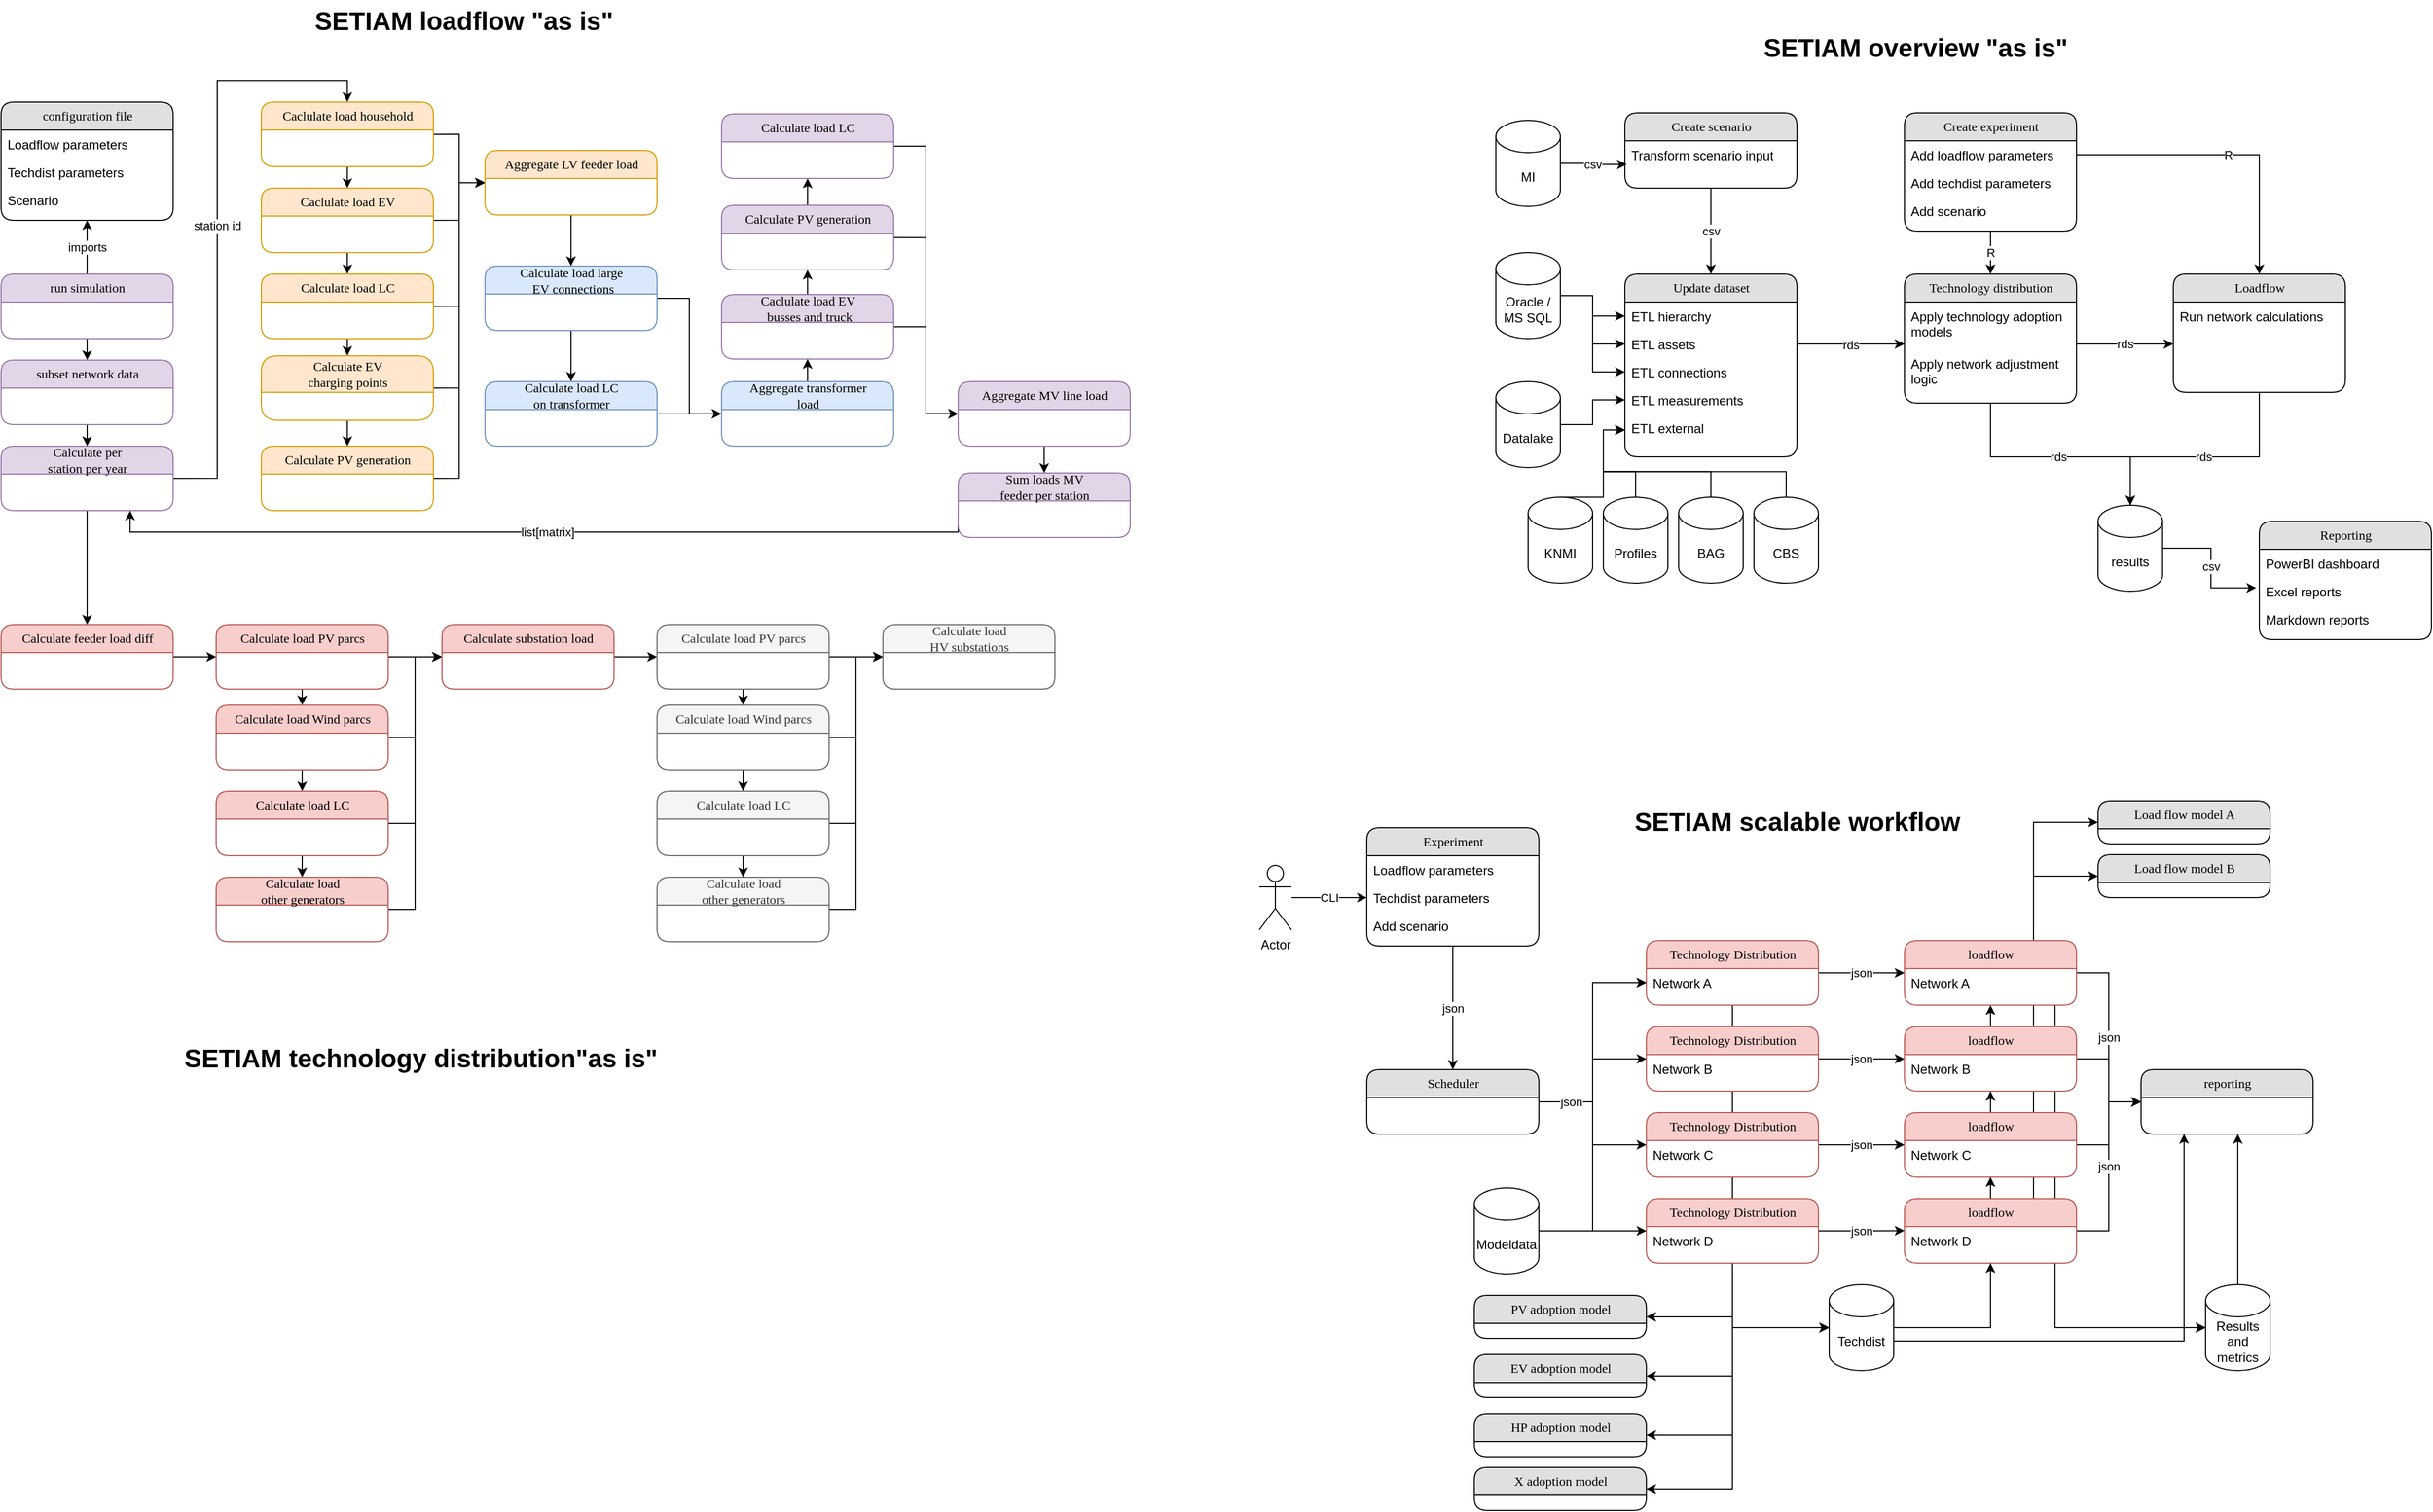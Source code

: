 <mxfile version="21.1.2" type="github">
  <diagram name="Page-1" id="b520641d-4fe3-3701-9064-5fc419738815">
    <mxGraphModel dx="7363" dy="1987" grid="1" gridSize="10" guides="1" tooltips="1" connect="1" arrows="1" fold="1" page="1" pageScale="1" pageWidth="1100" pageHeight="850" background="none" math="0" shadow="0">
      <root>
        <mxCell id="0" />
        <mxCell id="1" parent="0" />
        <mxCell id="PACxMlugmtT-tu7Vrz_O-5" value="Update dataset" style="swimlane;html=1;fontStyle=0;childLayout=stackLayout;horizontal=1;startSize=26;fillColor=#e0e0e0;horizontalStack=0;resizeParent=1;resizeLast=0;collapsible=1;marginBottom=0;swimlaneFillColor=#ffffff;align=center;rounded=1;shadow=0;comic=0;labelBackgroundColor=none;strokeWidth=1;fontFamily=Verdana;fontSize=12" parent="1" vertex="1">
          <mxGeometry x="-2050" y="230" width="160" height="170" as="geometry">
            <mxRectangle x="-2050" y="230" width="130" height="30" as="alternateBounds" />
          </mxGeometry>
        </mxCell>
        <mxCell id="PACxMlugmtT-tu7Vrz_O-6" value="ETL hierarchy" style="text;html=1;strokeColor=none;fillColor=none;spacingLeft=4;spacingRight=4;whiteSpace=wrap;overflow=hidden;rotatable=0;points=[[0,0.5],[1,0.5]];portConstraint=eastwest;" parent="PACxMlugmtT-tu7Vrz_O-5" vertex="1">
          <mxGeometry y="26" width="160" height="26" as="geometry" />
        </mxCell>
        <mxCell id="PACxMlugmtT-tu7Vrz_O-7" value="ETL assets" style="text;html=1;strokeColor=none;fillColor=none;spacingLeft=4;spacingRight=4;whiteSpace=wrap;overflow=hidden;rotatable=0;points=[[0,0.5],[1,0.5]];portConstraint=eastwest;" parent="PACxMlugmtT-tu7Vrz_O-5" vertex="1">
          <mxGeometry y="52" width="160" height="26" as="geometry" />
        </mxCell>
        <mxCell id="PACxMlugmtT-tu7Vrz_O-8" value="ETL connections" style="text;html=1;strokeColor=none;fillColor=none;spacingLeft=4;spacingRight=4;whiteSpace=wrap;overflow=hidden;rotatable=0;points=[[0,0.5],[1,0.5]];portConstraint=eastwest;" parent="PACxMlugmtT-tu7Vrz_O-5" vertex="1">
          <mxGeometry y="78" width="160" height="26" as="geometry" />
        </mxCell>
        <mxCell id="PACxMlugmtT-tu7Vrz_O-98" value="ETL measurements" style="text;html=1;strokeColor=none;fillColor=none;spacingLeft=4;spacingRight=4;whiteSpace=wrap;overflow=hidden;rotatable=0;points=[[0,0.5],[1,0.5]];portConstraint=eastwest;" parent="PACxMlugmtT-tu7Vrz_O-5" vertex="1">
          <mxGeometry y="104" width="160" height="26" as="geometry" />
        </mxCell>
        <mxCell id="PACxMlugmtT-tu7Vrz_O-100" value="ETL external&amp;nbsp;" style="text;html=1;strokeColor=none;fillColor=none;spacingLeft=4;spacingRight=4;whiteSpace=wrap;overflow=hidden;rotatable=0;points=[[0,0.5],[1,0.5]];portConstraint=eastwest;" parent="PACxMlugmtT-tu7Vrz_O-5" vertex="1">
          <mxGeometry y="130" width="160" height="30" as="geometry" />
        </mxCell>
        <mxCell id="PACxMlugmtT-tu7Vrz_O-108" value="csv" style="edgeStyle=orthogonalEdgeStyle;rounded=0;orthogonalLoop=1;jettySize=auto;html=1;exitX=0.5;exitY=1;exitDx=0;exitDy=0;entryX=0.5;entryY=0;entryDx=0;entryDy=0;" parent="1" source="PACxMlugmtT-tu7Vrz_O-19" target="PACxMlugmtT-tu7Vrz_O-5" edge="1">
          <mxGeometry relative="1" as="geometry" />
        </mxCell>
        <mxCell id="PACxMlugmtT-tu7Vrz_O-19" value="Create scenario" style="swimlane;html=1;fontStyle=0;childLayout=stackLayout;horizontal=1;startSize=26;fillColor=#e0e0e0;horizontalStack=0;resizeParent=1;resizeLast=0;collapsible=1;marginBottom=0;swimlaneFillColor=#ffffff;align=center;rounded=1;shadow=0;comic=0;labelBackgroundColor=none;strokeWidth=1;fontFamily=Verdana;fontSize=12" parent="1" vertex="1">
          <mxGeometry x="-2050" y="80" width="160" height="70" as="geometry">
            <mxRectangle x="-2050" y="80" width="130" height="30" as="alternateBounds" />
          </mxGeometry>
        </mxCell>
        <mxCell id="PACxMlugmtT-tu7Vrz_O-20" value="Transform scenario input" style="text;html=1;strokeColor=none;fillColor=none;spacingLeft=4;spacingRight=4;whiteSpace=wrap;overflow=hidden;rotatable=0;points=[[0,0.5],[1,0.5]];portConstraint=eastwest;" parent="PACxMlugmtT-tu7Vrz_O-19" vertex="1">
          <mxGeometry y="26" width="160" height="26" as="geometry" />
        </mxCell>
        <mxCell id="PACxMlugmtT-tu7Vrz_O-87" value="R" style="edgeStyle=orthogonalEdgeStyle;rounded=0;orthogonalLoop=1;jettySize=auto;html=1;exitX=0.5;exitY=1;exitDx=0;exitDy=0;entryX=0.5;entryY=0;entryDx=0;entryDy=0;" parent="1" source="PACxMlugmtT-tu7Vrz_O-35" target="PACxMlugmtT-tu7Vrz_O-68" edge="1">
          <mxGeometry relative="1" as="geometry" />
        </mxCell>
        <mxCell id="PACxMlugmtT-tu7Vrz_O-35" value="Create experiment" style="swimlane;html=1;fontStyle=0;childLayout=stackLayout;horizontal=1;startSize=26;fillColor=#e0e0e0;horizontalStack=0;resizeParent=1;resizeLast=0;collapsible=1;marginBottom=0;swimlaneFillColor=#ffffff;align=center;rounded=1;shadow=0;comic=0;labelBackgroundColor=none;strokeWidth=1;fontFamily=Verdana;fontSize=12" parent="1" vertex="1">
          <mxGeometry x="-1790" y="80" width="160" height="110" as="geometry" />
        </mxCell>
        <mxCell id="PACxMlugmtT-tu7Vrz_O-37" value="Add loadflow parameters" style="text;html=1;strokeColor=none;fillColor=none;spacingLeft=4;spacingRight=4;whiteSpace=wrap;overflow=hidden;rotatable=0;points=[[0,0.5],[1,0.5]];portConstraint=eastwest;" parent="PACxMlugmtT-tu7Vrz_O-35" vertex="1">
          <mxGeometry y="26" width="160" height="26" as="geometry" />
        </mxCell>
        <mxCell id="PACxMlugmtT-tu7Vrz_O-39" value="Add techdist parameters" style="text;html=1;strokeColor=none;fillColor=none;spacingLeft=4;spacingRight=4;whiteSpace=wrap;overflow=hidden;rotatable=0;points=[[0,0.5],[1,0.5]];portConstraint=eastwest;" parent="PACxMlugmtT-tu7Vrz_O-35" vertex="1">
          <mxGeometry y="52" width="160" height="26" as="geometry" />
        </mxCell>
        <mxCell id="PACxMlugmtT-tu7Vrz_O-107" value="Add scenario" style="text;html=1;strokeColor=none;fillColor=none;spacingLeft=4;spacingRight=4;whiteSpace=wrap;overflow=hidden;rotatable=0;points=[[0,0.5],[1,0.5]];portConstraint=eastwest;" parent="PACxMlugmtT-tu7Vrz_O-35" vertex="1">
          <mxGeometry y="78" width="160" height="26" as="geometry" />
        </mxCell>
        <mxCell id="PACxMlugmtT-tu7Vrz_O-114" style="edgeStyle=orthogonalEdgeStyle;rounded=0;orthogonalLoop=1;jettySize=auto;html=1;exitX=0.5;exitY=0;exitDx=0;exitDy=0;exitPerimeter=0;entryX=0;entryY=0.5;entryDx=0;entryDy=0;" parent="1" source="PACxMlugmtT-tu7Vrz_O-41" target="PACxMlugmtT-tu7Vrz_O-100" edge="1">
          <mxGeometry relative="1" as="geometry" />
        </mxCell>
        <mxCell id="PACxMlugmtT-tu7Vrz_O-41" value="BAG" style="shape=cylinder3;whiteSpace=wrap;html=1;boundedLbl=1;backgroundOutline=1;size=15;" parent="1" vertex="1">
          <mxGeometry x="-2000" y="437.5" width="60" height="80" as="geometry" />
        </mxCell>
        <mxCell id="PACxMlugmtT-tu7Vrz_O-117" style="edgeStyle=orthogonalEdgeStyle;rounded=0;orthogonalLoop=1;jettySize=auto;html=1;exitX=0.5;exitY=0;exitDx=0;exitDy=0;exitPerimeter=0;entryX=0;entryY=0.5;entryDx=0;entryDy=0;" parent="1" source="PACxMlugmtT-tu7Vrz_O-42" target="PACxMlugmtT-tu7Vrz_O-100" edge="1">
          <mxGeometry relative="1" as="geometry" />
        </mxCell>
        <mxCell id="PACxMlugmtT-tu7Vrz_O-42" value="CBS" style="shape=cylinder3;whiteSpace=wrap;html=1;boundedLbl=1;backgroundOutline=1;size=15;" parent="1" vertex="1">
          <mxGeometry x="-1930" y="437.5" width="60" height="80" as="geometry" />
        </mxCell>
        <mxCell id="PACxMlugmtT-tu7Vrz_O-99" style="edgeStyle=orthogonalEdgeStyle;rounded=0;orthogonalLoop=1;jettySize=auto;html=1;exitX=1;exitY=0.5;exitDx=0;exitDy=0;exitPerimeter=0;entryX=0;entryY=0.5;entryDx=0;entryDy=0;" parent="1" source="PACxMlugmtT-tu7Vrz_O-58" target="PACxMlugmtT-tu7Vrz_O-98" edge="1">
          <mxGeometry relative="1" as="geometry" />
        </mxCell>
        <mxCell id="PACxMlugmtT-tu7Vrz_O-58" value="Datalake" style="shape=cylinder3;whiteSpace=wrap;html=1;boundedLbl=1;backgroundOutline=1;size=15;" parent="1" vertex="1">
          <mxGeometry x="-2170" y="330" width="60" height="80" as="geometry" />
        </mxCell>
        <mxCell id="PACxMlugmtT-tu7Vrz_O-116" style="edgeStyle=orthogonalEdgeStyle;rounded=0;orthogonalLoop=1;jettySize=auto;html=1;exitX=0.5;exitY=0;exitDx=0;exitDy=0;exitPerimeter=0;entryX=0;entryY=0.5;entryDx=0;entryDy=0;" parent="1" source="PACxMlugmtT-tu7Vrz_O-66" target="PACxMlugmtT-tu7Vrz_O-100" edge="1">
          <mxGeometry relative="1" as="geometry" />
        </mxCell>
        <mxCell id="PACxMlugmtT-tu7Vrz_O-66" value="Profiles" style="shape=cylinder3;whiteSpace=wrap;html=1;boundedLbl=1;backgroundOutline=1;size=15;" parent="1" vertex="1">
          <mxGeometry x="-2070" y="437.5" width="60" height="80" as="geometry" />
        </mxCell>
        <mxCell id="PACxMlugmtT-tu7Vrz_O-104" value="csv" style="edgeStyle=orthogonalEdgeStyle;rounded=0;orthogonalLoop=1;jettySize=auto;html=1;exitX=1;exitY=0.5;exitDx=0;exitDy=0;exitPerimeter=0;entryX=0.011;entryY=0.846;entryDx=0;entryDy=0;entryPerimeter=0;" parent="1" source="PACxMlugmtT-tu7Vrz_O-67" target="PACxMlugmtT-tu7Vrz_O-20" edge="1">
          <mxGeometry relative="1" as="geometry">
            <mxPoint x="-2050" y="140" as="targetPoint" />
          </mxGeometry>
        </mxCell>
        <mxCell id="PACxMlugmtT-tu7Vrz_O-67" value="MI" style="shape=cylinder3;whiteSpace=wrap;html=1;boundedLbl=1;backgroundOutline=1;size=15;" parent="1" vertex="1">
          <mxGeometry x="-2170" y="87" width="60" height="80" as="geometry" />
        </mxCell>
        <mxCell id="PACxMlugmtT-tu7Vrz_O-84" value="rds" style="edgeStyle=orthogonalEdgeStyle;rounded=0;orthogonalLoop=1;jettySize=auto;html=1;exitX=0.5;exitY=1;exitDx=0;exitDy=0;" parent="1" source="PACxMlugmtT-tu7Vrz_O-68" target="PACxMlugmtT-tu7Vrz_O-83" edge="1">
          <mxGeometry x="0.003" relative="1" as="geometry">
            <Array as="points">
              <mxPoint x="-1710" y="400" />
              <mxPoint x="-1580" y="400" />
            </Array>
            <mxPoint as="offset" />
          </mxGeometry>
        </mxCell>
        <mxCell id="PACxMlugmtT-tu7Vrz_O-68" value="Technology distribution" style="swimlane;html=1;fontStyle=0;childLayout=stackLayout;horizontal=1;startSize=26;fillColor=#e0e0e0;horizontalStack=0;resizeParent=1;resizeLast=0;collapsible=1;marginBottom=0;swimlaneFillColor=#ffffff;align=center;rounded=1;shadow=0;comic=0;labelBackgroundColor=none;strokeWidth=1;fontFamily=Verdana;fontSize=12;enumerate=0;" parent="1" vertex="1">
          <mxGeometry x="-1790" y="230" width="160" height="120" as="geometry">
            <mxRectangle x="-1790" y="230" width="180" height="30" as="alternateBounds" />
          </mxGeometry>
        </mxCell>
        <mxCell id="PACxMlugmtT-tu7Vrz_O-69" value="Apply technology adoption models" style="text;html=1;strokeColor=none;fillColor=none;spacingLeft=4;spacingRight=4;whiteSpace=wrap;overflow=hidden;rotatable=0;points=[[0,0.5],[1,0.5]];portConstraint=eastwest;" parent="PACxMlugmtT-tu7Vrz_O-68" vertex="1">
          <mxGeometry y="26" width="160" height="44" as="geometry" />
        </mxCell>
        <mxCell id="PACxMlugmtT-tu7Vrz_O-97" value="Apply network adjustment logic" style="text;html=1;strokeColor=none;fillColor=none;spacingLeft=4;spacingRight=4;whiteSpace=wrap;overflow=hidden;rotatable=0;points=[[0,0.5],[1,0.5]];portConstraint=eastwest;" parent="PACxMlugmtT-tu7Vrz_O-68" vertex="1">
          <mxGeometry y="70" width="160" height="44" as="geometry" />
        </mxCell>
        <mxCell id="PACxMlugmtT-tu7Vrz_O-85" value="rds" style="edgeStyle=orthogonalEdgeStyle;rounded=0;orthogonalLoop=1;jettySize=auto;html=1;exitX=0.5;exitY=1;exitDx=0;exitDy=0;entryX=0.5;entryY=0;entryDx=0;entryDy=0;entryPerimeter=0;" parent="1" source="PACxMlugmtT-tu7Vrz_O-72" target="PACxMlugmtT-tu7Vrz_O-83" edge="1">
          <mxGeometry relative="1" as="geometry">
            <Array as="points">
              <mxPoint x="-1460" y="400" />
              <mxPoint x="-1580" y="400" />
            </Array>
          </mxGeometry>
        </mxCell>
        <mxCell id="PACxMlugmtT-tu7Vrz_O-72" value="Loadflow" style="swimlane;html=1;fontStyle=0;childLayout=stackLayout;horizontal=1;startSize=26;fillColor=#e0e0e0;horizontalStack=0;resizeParent=1;resizeLast=0;collapsible=1;marginBottom=0;swimlaneFillColor=#ffffff;align=center;rounded=1;shadow=0;comic=0;labelBackgroundColor=none;strokeWidth=1;fontFamily=Verdana;fontSize=12" parent="1" vertex="1">
          <mxGeometry x="-1540" y="230" width="160" height="110" as="geometry">
            <mxRectangle x="-1540" y="230" width="90" height="30" as="alternateBounds" />
          </mxGeometry>
        </mxCell>
        <mxCell id="PACxMlugmtT-tu7Vrz_O-73" value="Run network calculations" style="text;html=1;strokeColor=none;fillColor=none;spacingLeft=4;spacingRight=4;whiteSpace=wrap;overflow=hidden;rotatable=0;points=[[0,0.5],[1,0.5]];portConstraint=eastwest;" parent="PACxMlugmtT-tu7Vrz_O-72" vertex="1">
          <mxGeometry y="26" width="160" height="26" as="geometry" />
        </mxCell>
        <mxCell id="PACxMlugmtT-tu7Vrz_O-76" value="Reporting" style="swimlane;html=1;fontStyle=0;childLayout=stackLayout;horizontal=1;startSize=26;fillColor=#e0e0e0;horizontalStack=0;resizeParent=1;resizeLast=0;collapsible=1;marginBottom=0;swimlaneFillColor=#ffffff;align=center;rounded=1;shadow=0;comic=0;labelBackgroundColor=none;strokeWidth=1;fontFamily=Verdana;fontSize=12" parent="1" vertex="1">
          <mxGeometry x="-1460" y="460" width="160" height="110" as="geometry">
            <mxRectangle x="-1430" y="390" width="100" height="30" as="alternateBounds" />
          </mxGeometry>
        </mxCell>
        <mxCell id="PACxMlugmtT-tu7Vrz_O-77" value="PowerBI dashboard" style="text;html=1;strokeColor=none;fillColor=none;spacingLeft=4;spacingRight=4;whiteSpace=wrap;overflow=hidden;rotatable=0;points=[[0,0.5],[1,0.5]];portConstraint=eastwest;" parent="PACxMlugmtT-tu7Vrz_O-76" vertex="1">
          <mxGeometry y="26" width="160" height="26" as="geometry" />
        </mxCell>
        <mxCell id="PACxMlugmtT-tu7Vrz_O-78" value="Excel reports" style="text;html=1;strokeColor=none;fillColor=none;spacingLeft=4;spacingRight=4;whiteSpace=wrap;overflow=hidden;rotatable=0;points=[[0,0.5],[1,0.5]];portConstraint=eastwest;" parent="PACxMlugmtT-tu7Vrz_O-76" vertex="1">
          <mxGeometry y="52" width="160" height="26" as="geometry" />
        </mxCell>
        <mxCell id="PACxMlugmtT-tu7Vrz_O-79" value="Markdown reports" style="text;html=1;strokeColor=none;fillColor=none;spacingLeft=4;spacingRight=4;whiteSpace=wrap;overflow=hidden;rotatable=0;points=[[0,0.5],[1,0.5]];portConstraint=eastwest;" parent="PACxMlugmtT-tu7Vrz_O-76" vertex="1">
          <mxGeometry y="78" width="160" height="26" as="geometry" />
        </mxCell>
        <mxCell id="PACxMlugmtT-tu7Vrz_O-80" value="rds" style="edgeStyle=orthogonalEdgeStyle;rounded=0;orthogonalLoop=1;jettySize=auto;html=1;exitX=1;exitY=0.5;exitDx=0;exitDy=0;entryX=0;entryY=0.5;entryDx=0;entryDy=0;" parent="1" source="PACxMlugmtT-tu7Vrz_O-7" edge="1">
          <mxGeometry relative="1" as="geometry">
            <mxPoint x="-1790" y="295" as="targetPoint" />
          </mxGeometry>
        </mxCell>
        <mxCell id="PACxMlugmtT-tu7Vrz_O-81" value="rds" style="edgeStyle=orthogonalEdgeStyle;rounded=0;orthogonalLoop=1;jettySize=auto;html=1;exitX=1;exitY=0.5;exitDx=0;exitDy=0;entryX=0;entryY=0.5;entryDx=0;entryDy=0;" parent="1" edge="1">
          <mxGeometry relative="1" as="geometry">
            <mxPoint x="-1630" y="295" as="sourcePoint" />
            <mxPoint x="-1540" y="295" as="targetPoint" />
          </mxGeometry>
        </mxCell>
        <mxCell id="PACxMlugmtT-tu7Vrz_O-86" value="csv" style="edgeStyle=orthogonalEdgeStyle;rounded=0;orthogonalLoop=1;jettySize=auto;html=1;exitX=1;exitY=0.5;exitDx=0;exitDy=0;exitPerimeter=0;entryX=-0.018;entryY=0.379;entryDx=0;entryDy=0;entryPerimeter=0;" parent="1" source="PACxMlugmtT-tu7Vrz_O-83" target="PACxMlugmtT-tu7Vrz_O-78" edge="1">
          <mxGeometry relative="1" as="geometry" />
        </mxCell>
        <mxCell id="PACxMlugmtT-tu7Vrz_O-83" value="results" style="shape=cylinder3;whiteSpace=wrap;html=1;boundedLbl=1;backgroundOutline=1;size=15;" parent="1" vertex="1">
          <mxGeometry x="-1610" y="445" width="60" height="80" as="geometry" />
        </mxCell>
        <mxCell id="PACxMlugmtT-tu7Vrz_O-90" style="edgeStyle=orthogonalEdgeStyle;rounded=0;orthogonalLoop=1;jettySize=auto;html=1;exitX=1;exitY=0.5;exitDx=0;exitDy=0;exitPerimeter=0;entryX=0;entryY=0.5;entryDx=0;entryDy=0;" parent="1" source="PACxMlugmtT-tu7Vrz_O-88" target="PACxMlugmtT-tu7Vrz_O-6" edge="1">
          <mxGeometry relative="1" as="geometry" />
        </mxCell>
        <mxCell id="PACxMlugmtT-tu7Vrz_O-111" style="edgeStyle=orthogonalEdgeStyle;rounded=0;orthogonalLoop=1;jettySize=auto;html=1;exitX=1;exitY=0.5;exitDx=0;exitDy=0;exitPerimeter=0;entryX=0;entryY=0.5;entryDx=0;entryDy=0;" parent="1" source="PACxMlugmtT-tu7Vrz_O-88" target="PACxMlugmtT-tu7Vrz_O-7" edge="1">
          <mxGeometry relative="1" as="geometry" />
        </mxCell>
        <mxCell id="PACxMlugmtT-tu7Vrz_O-118" style="edgeStyle=orthogonalEdgeStyle;rounded=0;orthogonalLoop=1;jettySize=auto;html=1;exitX=1;exitY=0.5;exitDx=0;exitDy=0;exitPerimeter=0;entryX=0;entryY=0.5;entryDx=0;entryDy=0;" parent="1" source="PACxMlugmtT-tu7Vrz_O-88" target="PACxMlugmtT-tu7Vrz_O-8" edge="1">
          <mxGeometry relative="1" as="geometry" />
        </mxCell>
        <mxCell id="PACxMlugmtT-tu7Vrz_O-88" value="Oracle /&lt;br&gt;MS SQL" style="shape=cylinder3;whiteSpace=wrap;html=1;boundedLbl=1;backgroundOutline=1;size=15;" parent="1" vertex="1">
          <mxGeometry x="-2170" y="210" width="60" height="80" as="geometry" />
        </mxCell>
        <mxCell id="PACxMlugmtT-tu7Vrz_O-105" value="R" style="edgeStyle=orthogonalEdgeStyle;rounded=0;orthogonalLoop=1;jettySize=auto;html=1;exitX=1;exitY=0.5;exitDx=0;exitDy=0;" parent="1" source="PACxMlugmtT-tu7Vrz_O-37" target="PACxMlugmtT-tu7Vrz_O-72" edge="1">
          <mxGeometry relative="1" as="geometry" />
        </mxCell>
        <mxCell id="PACxMlugmtT-tu7Vrz_O-163" value="PV adoption model" style="swimlane;html=1;fontStyle=0;childLayout=stackLayout;horizontal=1;startSize=26;fillColor=#e0e0e0;horizontalStack=0;resizeParent=1;resizeLast=0;collapsible=1;marginBottom=0;swimlaneFillColor=#ffffff;align=center;rounded=1;shadow=0;comic=0;labelBackgroundColor=none;strokeWidth=1;fontFamily=Verdana;fontSize=12;enumerate=0;" parent="1" vertex="1">
          <mxGeometry x="-2190" y="1180" width="160" height="40" as="geometry">
            <mxRectangle x="-1790" y="230" width="180" height="30" as="alternateBounds" />
          </mxGeometry>
        </mxCell>
        <mxCell id="PACxMlugmtT-tu7Vrz_O-166" value="HP adoption model" style="swimlane;html=1;fontStyle=0;childLayout=stackLayout;horizontal=1;startSize=26;fillColor=#e0e0e0;horizontalStack=0;resizeParent=1;resizeLast=0;collapsible=1;marginBottom=0;swimlaneFillColor=#ffffff;align=center;rounded=1;shadow=0;comic=0;labelBackgroundColor=none;strokeWidth=1;fontFamily=Verdana;fontSize=12;enumerate=0;" parent="1" vertex="1">
          <mxGeometry x="-2190" y="1290" width="160" height="40" as="geometry">
            <mxRectangle x="-1790" y="230" width="180" height="30" as="alternateBounds" />
          </mxGeometry>
        </mxCell>
        <mxCell id="PACxMlugmtT-tu7Vrz_O-167" value="EV adoption model" style="swimlane;html=1;fontStyle=0;childLayout=stackLayout;horizontal=1;startSize=26;fillColor=#e0e0e0;horizontalStack=0;resizeParent=1;resizeLast=0;collapsible=1;marginBottom=0;swimlaneFillColor=#ffffff;align=center;rounded=1;shadow=0;comic=0;labelBackgroundColor=none;strokeWidth=1;fontFamily=Verdana;fontSize=12;enumerate=0;" parent="1" vertex="1">
          <mxGeometry x="-2190" y="1235" width="160" height="40" as="geometry">
            <mxRectangle x="-1790" y="230" width="180" height="30" as="alternateBounds" />
          </mxGeometry>
        </mxCell>
        <mxCell id="PACxMlugmtT-tu7Vrz_O-212" value="json" style="edgeStyle=orthogonalEdgeStyle;rounded=0;orthogonalLoop=1;jettySize=auto;html=1;exitX=1;exitY=0.5;exitDx=0;exitDy=0;entryX=0;entryY=0.5;entryDx=0;entryDy=0;" parent="1" source="PACxMlugmtT-tu7Vrz_O-169" target="PACxMlugmtT-tu7Vrz_O-186" edge="1">
          <mxGeometry relative="1" as="geometry" />
        </mxCell>
        <mxCell id="PACxMlugmtT-tu7Vrz_O-227" style="edgeStyle=orthogonalEdgeStyle;rounded=0;orthogonalLoop=1;jettySize=auto;html=1;exitX=0.5;exitY=1;exitDx=0;exitDy=0;entryX=0;entryY=0.5;entryDx=0;entryDy=0;entryPerimeter=0;" parent="1" source="PACxMlugmtT-tu7Vrz_O-169" target="PACxMlugmtT-tu7Vrz_O-174" edge="1">
          <mxGeometry relative="1" as="geometry" />
        </mxCell>
        <mxCell id="PACxMlugmtT-tu7Vrz_O-179" style="edgeStyle=orthogonalEdgeStyle;rounded=0;orthogonalLoop=1;jettySize=auto;html=1;exitX=1;exitY=0.5;exitDx=0;exitDy=0;exitPerimeter=0;entryX=0;entryY=0.5;entryDx=0;entryDy=0;" parent="1" source="PACxMlugmtT-tu7Vrz_O-172" target="eO4IeB49cztOzRW8cTQI-7" edge="1">
          <mxGeometry relative="1" as="geometry" />
        </mxCell>
        <mxCell id="PACxMlugmtT-tu7Vrz_O-180" style="edgeStyle=orthogonalEdgeStyle;rounded=0;orthogonalLoop=1;jettySize=auto;html=1;exitX=1;exitY=0.5;exitDx=0;exitDy=0;exitPerimeter=0;entryX=0;entryY=0.5;entryDx=0;entryDy=0;" parent="1" source="PACxMlugmtT-tu7Vrz_O-172" target="PACxMlugmtT-tu7Vrz_O-169" edge="1">
          <mxGeometry relative="1" as="geometry" />
        </mxCell>
        <mxCell id="PACxMlugmtT-tu7Vrz_O-181" style="edgeStyle=orthogonalEdgeStyle;rounded=0;orthogonalLoop=1;jettySize=auto;html=1;exitX=1;exitY=0.5;exitDx=0;exitDy=0;exitPerimeter=0;entryX=0;entryY=0.5;entryDx=0;entryDy=0;" parent="1" source="PACxMlugmtT-tu7Vrz_O-172" target="PACxMlugmtT-tu7Vrz_O-178" edge="1">
          <mxGeometry relative="1" as="geometry" />
        </mxCell>
        <mxCell id="PACxMlugmtT-tu7Vrz_O-209" style="edgeStyle=orthogonalEdgeStyle;rounded=0;orthogonalLoop=1;jettySize=auto;html=1;exitX=1;exitY=0.5;exitDx=0;exitDy=0;exitPerimeter=0;entryX=0;entryY=0.5;entryDx=0;entryDy=0;" parent="1" source="PACxMlugmtT-tu7Vrz_O-172" target="PACxMlugmtT-tu7Vrz_O-208" edge="1">
          <mxGeometry relative="1" as="geometry" />
        </mxCell>
        <mxCell id="PACxMlugmtT-tu7Vrz_O-172" value="Modeldata" style="shape=cylinder3;whiteSpace=wrap;html=1;boundedLbl=1;backgroundOutline=1;size=15;" parent="1" vertex="1">
          <mxGeometry x="-2190" y="1080" width="60" height="80" as="geometry" />
        </mxCell>
        <mxCell id="PACxMlugmtT-tu7Vrz_O-253" style="edgeStyle=orthogonalEdgeStyle;rounded=0;orthogonalLoop=1;jettySize=auto;html=1;exitX=1;exitY=0.5;exitDx=0;exitDy=0;exitPerimeter=0;entryX=0.5;entryY=1;entryDx=0;entryDy=0;" parent="1" source="PACxMlugmtT-tu7Vrz_O-174" target="PACxMlugmtT-tu7Vrz_O-188" edge="1">
          <mxGeometry relative="1" as="geometry" />
        </mxCell>
        <mxCell id="PACxMlugmtT-tu7Vrz_O-254" style="edgeStyle=orthogonalEdgeStyle;rounded=0;orthogonalLoop=1;jettySize=auto;html=1;exitX=1;exitY=0.5;exitDx=0;exitDy=0;exitPerimeter=0;entryX=0.5;entryY=1;entryDx=0;entryDy=0;" parent="1" source="PACxMlugmtT-tu7Vrz_O-174" target="PACxMlugmtT-tu7Vrz_O-187" edge="1">
          <mxGeometry relative="1" as="geometry" />
        </mxCell>
        <mxCell id="PACxMlugmtT-tu7Vrz_O-255" style="edgeStyle=orthogonalEdgeStyle;rounded=0;orthogonalLoop=1;jettySize=auto;html=1;exitX=1;exitY=0.5;exitDx=0;exitDy=0;exitPerimeter=0;entryX=0.5;entryY=1;entryDx=0;entryDy=0;" parent="1" source="PACxMlugmtT-tu7Vrz_O-174" target="PACxMlugmtT-tu7Vrz_O-186" edge="1">
          <mxGeometry relative="1" as="geometry" />
        </mxCell>
        <mxCell id="PACxMlugmtT-tu7Vrz_O-256" style="edgeStyle=orthogonalEdgeStyle;rounded=0;orthogonalLoop=1;jettySize=auto;html=1;exitX=1;exitY=0.5;exitDx=0;exitDy=0;exitPerimeter=0;entryX=0.5;entryY=1;entryDx=0;entryDy=0;" parent="1" source="PACxMlugmtT-tu7Vrz_O-174" target="PACxMlugmtT-tu7Vrz_O-185" edge="1">
          <mxGeometry relative="1" as="geometry" />
        </mxCell>
        <mxCell id="PACxMlugmtT-tu7Vrz_O-266" style="edgeStyle=orthogonalEdgeStyle;rounded=0;orthogonalLoop=1;jettySize=auto;html=1;exitX=1;exitY=0;exitDx=0;exitDy=52.5;exitPerimeter=0;entryX=0.25;entryY=1;entryDx=0;entryDy=0;" parent="1" source="PACxMlugmtT-tu7Vrz_O-174" target="PACxMlugmtT-tu7Vrz_O-257" edge="1">
          <mxGeometry relative="1" as="geometry" />
        </mxCell>
        <mxCell id="PACxMlugmtT-tu7Vrz_O-174" value="Techdist" style="shape=cylinder3;whiteSpace=wrap;html=1;boundedLbl=1;backgroundOutline=1;size=15;" parent="1" vertex="1">
          <mxGeometry x="-1860" y="1170" width="60" height="80" as="geometry" />
        </mxCell>
        <mxCell id="PACxMlugmtT-tu7Vrz_O-213" value="json" style="edgeStyle=orthogonalEdgeStyle;rounded=0;orthogonalLoop=1;jettySize=auto;html=1;exitX=1;exitY=0.5;exitDx=0;exitDy=0;entryX=0;entryY=0.5;entryDx=0;entryDy=0;" parent="1" source="PACxMlugmtT-tu7Vrz_O-177" target="PACxMlugmtT-tu7Vrz_O-185" edge="1">
          <mxGeometry relative="1" as="geometry" />
        </mxCell>
        <mxCell id="PACxMlugmtT-tu7Vrz_O-238" style="edgeStyle=orthogonalEdgeStyle;rounded=0;orthogonalLoop=1;jettySize=auto;html=1;exitX=0.5;exitY=1;exitDx=0;exitDy=0;entryX=0;entryY=0.5;entryDx=0;entryDy=0;entryPerimeter=0;" parent="1" source="PACxMlugmtT-tu7Vrz_O-177" target="PACxMlugmtT-tu7Vrz_O-174" edge="1">
          <mxGeometry relative="1" as="geometry" />
        </mxCell>
        <mxCell id="PACxMlugmtT-tu7Vrz_O-177" value="Technology Distribution" style="swimlane;html=1;fontStyle=0;childLayout=stackLayout;horizontal=1;startSize=26;fillColor=#f8cecc;horizontalStack=0;resizeParent=1;resizeLast=0;collapsible=1;marginBottom=0;swimlaneFillColor=#ffffff;align=center;rounded=1;shadow=0;comic=0;labelBackgroundColor=none;strokeWidth=1;fontFamily=Verdana;fontSize=12;enumerate=0;strokeColor=#b85450;" parent="1" vertex="1">
          <mxGeometry x="-2030" y="850" width="160" height="60" as="geometry">
            <mxRectangle x="-1790" y="230" width="180" height="30" as="alternateBounds" />
          </mxGeometry>
        </mxCell>
        <mxCell id="eO4IeB49cztOzRW8cTQI-7" value="Network A" style="text;html=1;strokeColor=none;fillColor=none;spacingLeft=4;spacingRight=4;whiteSpace=wrap;overflow=hidden;rotatable=0;points=[[0,0.5],[1,0.5]];portConstraint=eastwest;" vertex="1" parent="PACxMlugmtT-tu7Vrz_O-177">
          <mxGeometry y="26" width="160" height="26" as="geometry" />
        </mxCell>
        <mxCell id="PACxMlugmtT-tu7Vrz_O-211" value="json" style="edgeStyle=orthogonalEdgeStyle;rounded=0;orthogonalLoop=1;jettySize=auto;html=1;exitX=1;exitY=0.5;exitDx=0;exitDy=0;entryX=0;entryY=0.5;entryDx=0;entryDy=0;" parent="1" source="PACxMlugmtT-tu7Vrz_O-178" target="PACxMlugmtT-tu7Vrz_O-187" edge="1">
          <mxGeometry relative="1" as="geometry" />
        </mxCell>
        <mxCell id="PACxMlugmtT-tu7Vrz_O-226" style="edgeStyle=orthogonalEdgeStyle;rounded=0;orthogonalLoop=1;jettySize=auto;html=1;exitX=0.5;exitY=1;exitDx=0;exitDy=0;entryX=0;entryY=0.5;entryDx=0;entryDy=0;entryPerimeter=0;" parent="1" source="PACxMlugmtT-tu7Vrz_O-178" target="PACxMlugmtT-tu7Vrz_O-174" edge="1">
          <mxGeometry relative="1" as="geometry" />
        </mxCell>
        <mxCell id="PACxMlugmtT-tu7Vrz_O-178" value="Technology Distribution" style="swimlane;html=1;fontStyle=0;childLayout=stackLayout;horizontal=1;startSize=26;fillColor=#f8cecc;horizontalStack=0;resizeParent=1;resizeLast=0;collapsible=1;marginBottom=0;swimlaneFillColor=#ffffff;align=center;rounded=1;shadow=0;comic=0;labelBackgroundColor=none;strokeWidth=1;fontFamily=Verdana;fontSize=12;enumerate=0;strokeColor=#b85450;" parent="1" vertex="1">
          <mxGeometry x="-2030" y="1010" width="160" height="60" as="geometry">
            <mxRectangle x="-1790" y="230" width="180" height="30" as="alternateBounds" />
          </mxGeometry>
        </mxCell>
        <mxCell id="eO4IeB49cztOzRW8cTQI-9" value="Network C" style="text;html=1;strokeColor=none;fillColor=none;spacingLeft=4;spacingRight=4;whiteSpace=wrap;overflow=hidden;rotatable=0;points=[[0,0.5],[1,0.5]];portConstraint=eastwest;" vertex="1" parent="PACxMlugmtT-tu7Vrz_O-178">
          <mxGeometry y="26" width="160" height="26" as="geometry" />
        </mxCell>
        <mxCell id="PACxMlugmtT-tu7Vrz_O-194" style="edgeStyle=orthogonalEdgeStyle;rounded=0;orthogonalLoop=1;jettySize=auto;html=1;exitX=1;exitY=0.5;exitDx=0;exitDy=0;entryX=0;entryY=0.5;entryDx=0;entryDy=0;entryPerimeter=0;" parent="1" source="PACxMlugmtT-tu7Vrz_O-185" target="PACxMlugmtT-tu7Vrz_O-193" edge="1">
          <mxGeometry relative="1" as="geometry">
            <Array as="points">
              <mxPoint x="-1650" y="880" />
              <mxPoint x="-1650" y="1210" />
            </Array>
          </mxGeometry>
        </mxCell>
        <mxCell id="PACxMlugmtT-tu7Vrz_O-263" value="json" style="edgeStyle=orthogonalEdgeStyle;rounded=0;orthogonalLoop=1;jettySize=auto;html=1;exitX=1;exitY=0.5;exitDx=0;exitDy=0;entryX=0;entryY=0.5;entryDx=0;entryDy=0;" parent="1" source="PACxMlugmtT-tu7Vrz_O-185" target="PACxMlugmtT-tu7Vrz_O-257" edge="1">
          <mxGeometry relative="1" as="geometry" />
        </mxCell>
        <mxCell id="PACxMlugmtT-tu7Vrz_O-283" style="edgeStyle=orthogonalEdgeStyle;rounded=0;orthogonalLoop=1;jettySize=auto;html=1;exitX=0.75;exitY=0;exitDx=0;exitDy=0;entryX=0;entryY=0.5;entryDx=0;entryDy=0;" parent="1" source="PACxMlugmtT-tu7Vrz_O-185" target="PACxMlugmtT-tu7Vrz_O-280" edge="1">
          <mxGeometry relative="1" as="geometry" />
        </mxCell>
        <mxCell id="PACxMlugmtT-tu7Vrz_O-284" style="edgeStyle=orthogonalEdgeStyle;rounded=0;orthogonalLoop=1;jettySize=auto;html=1;exitX=0.75;exitY=0;exitDx=0;exitDy=0;entryX=0;entryY=0.5;entryDx=0;entryDy=0;" parent="1" source="PACxMlugmtT-tu7Vrz_O-188" target="PACxMlugmtT-tu7Vrz_O-281" edge="1">
          <mxGeometry relative="1" as="geometry" />
        </mxCell>
        <object label="loadflow" id="PACxMlugmtT-tu7Vrz_O-185">
          <mxCell style="swimlane;html=1;fontStyle=0;childLayout=stackLayout;horizontal=1;startSize=26;fillColor=#f8cecc;horizontalStack=0;resizeParent=1;resizeLast=0;collapsible=1;marginBottom=0;swimlaneFillColor=#ffffff;align=center;rounded=1;shadow=0;comic=0;labelBackgroundColor=none;strokeWidth=1;fontFamily=Verdana;fontSize=12;enumerate=0;strokeColor=#b85450;" parent="1" vertex="1">
            <mxGeometry x="-1790" y="850" width="160" height="60" as="geometry">
              <mxRectangle x="-1790" y="230" width="180" height="30" as="alternateBounds" />
            </mxGeometry>
          </mxCell>
        </object>
        <mxCell id="eO4IeB49cztOzRW8cTQI-17" value="Network A" style="text;html=1;strokeColor=none;fillColor=none;spacingLeft=4;spacingRight=4;whiteSpace=wrap;overflow=hidden;rotatable=0;points=[[0,0.5],[1,0.5]];portConstraint=eastwest;" vertex="1" parent="PACxMlugmtT-tu7Vrz_O-185">
          <mxGeometry y="26" width="160" height="26" as="geometry" />
        </mxCell>
        <mxCell id="PACxMlugmtT-tu7Vrz_O-196" style="edgeStyle=orthogonalEdgeStyle;rounded=0;orthogonalLoop=1;jettySize=auto;html=1;exitX=1;exitY=0.5;exitDx=0;exitDy=0;entryX=0;entryY=0.5;entryDx=0;entryDy=0;entryPerimeter=0;" parent="1" source="PACxMlugmtT-tu7Vrz_O-186" target="PACxMlugmtT-tu7Vrz_O-193" edge="1">
          <mxGeometry relative="1" as="geometry">
            <Array as="points">
              <mxPoint x="-1650" y="960" />
              <mxPoint x="-1650" y="1210" />
            </Array>
          </mxGeometry>
        </mxCell>
        <mxCell id="PACxMlugmtT-tu7Vrz_O-261" style="edgeStyle=orthogonalEdgeStyle;rounded=0;orthogonalLoop=1;jettySize=auto;html=1;exitX=1;exitY=0.5;exitDx=0;exitDy=0;entryX=0;entryY=0.5;entryDx=0;entryDy=0;" parent="1" source="PACxMlugmtT-tu7Vrz_O-186" target="PACxMlugmtT-tu7Vrz_O-257" edge="1">
          <mxGeometry relative="1" as="geometry" />
        </mxCell>
        <mxCell id="PACxMlugmtT-tu7Vrz_O-186" value="loadflow" style="swimlane;html=1;fontStyle=0;childLayout=stackLayout;horizontal=1;startSize=26;fillColor=#f8cecc;horizontalStack=0;resizeParent=1;resizeLast=0;collapsible=1;marginBottom=0;swimlaneFillColor=#ffffff;align=center;rounded=1;shadow=0;comic=0;labelBackgroundColor=none;strokeWidth=1;fontFamily=Verdana;fontSize=12;enumerate=0;strokeColor=#b85450;" parent="1" vertex="1">
          <mxGeometry x="-1790" y="930" width="160" height="60" as="geometry">
            <mxRectangle x="-1790" y="230" width="180" height="30" as="alternateBounds" />
          </mxGeometry>
        </mxCell>
        <mxCell id="eO4IeB49cztOzRW8cTQI-18" value="Network B" style="text;html=1;strokeColor=none;fillColor=none;spacingLeft=4;spacingRight=4;whiteSpace=wrap;overflow=hidden;rotatable=0;points=[[0,0.5],[1,0.5]];portConstraint=eastwest;" vertex="1" parent="PACxMlugmtT-tu7Vrz_O-186">
          <mxGeometry y="26" width="160" height="26" as="geometry" />
        </mxCell>
        <mxCell id="PACxMlugmtT-tu7Vrz_O-198" style="edgeStyle=orthogonalEdgeStyle;rounded=0;orthogonalLoop=1;jettySize=auto;html=1;exitX=1;exitY=0.5;exitDx=0;exitDy=0;entryX=0;entryY=0.5;entryDx=0;entryDy=0;entryPerimeter=0;" parent="1" source="PACxMlugmtT-tu7Vrz_O-187" target="PACxMlugmtT-tu7Vrz_O-193" edge="1">
          <mxGeometry relative="1" as="geometry">
            <Array as="points">
              <mxPoint x="-1650" y="1040" />
              <mxPoint x="-1650" y="1210" />
            </Array>
          </mxGeometry>
        </mxCell>
        <mxCell id="PACxMlugmtT-tu7Vrz_O-258" style="edgeStyle=orthogonalEdgeStyle;rounded=0;orthogonalLoop=1;jettySize=auto;html=1;exitX=1;exitY=0.5;exitDx=0;exitDy=0;entryX=0;entryY=0.5;entryDx=0;entryDy=0;" parent="1" source="PACxMlugmtT-tu7Vrz_O-187" target="PACxMlugmtT-tu7Vrz_O-257" edge="1">
          <mxGeometry relative="1" as="geometry" />
        </mxCell>
        <mxCell id="PACxMlugmtT-tu7Vrz_O-187" value="loadflow" style="swimlane;html=1;fontStyle=0;childLayout=stackLayout;horizontal=1;startSize=26;fillColor=#f8cecc;horizontalStack=0;resizeParent=1;resizeLast=0;collapsible=1;marginBottom=0;swimlaneFillColor=#ffffff;align=center;rounded=1;shadow=0;comic=0;labelBackgroundColor=none;strokeWidth=1;fontFamily=Verdana;fontSize=12;enumerate=0;strokeColor=#b85450;" parent="1" vertex="1">
          <mxGeometry x="-1790" y="1010" width="160" height="60" as="geometry">
            <mxRectangle x="-1790" y="230" width="180" height="30" as="alternateBounds" />
          </mxGeometry>
        </mxCell>
        <mxCell id="eO4IeB49cztOzRW8cTQI-19" value="Network C" style="text;html=1;strokeColor=none;fillColor=none;spacingLeft=4;spacingRight=4;whiteSpace=wrap;overflow=hidden;rotatable=0;points=[[0,0.5],[1,0.5]];portConstraint=eastwest;" vertex="1" parent="PACxMlugmtT-tu7Vrz_O-187">
          <mxGeometry y="26" width="160" height="26" as="geometry" />
        </mxCell>
        <mxCell id="PACxMlugmtT-tu7Vrz_O-200" style="edgeStyle=orthogonalEdgeStyle;rounded=0;orthogonalLoop=1;jettySize=auto;html=1;exitX=1;exitY=0.5;exitDx=0;exitDy=0;entryX=0;entryY=0.5;entryDx=0;entryDy=0;entryPerimeter=0;" parent="1" source="PACxMlugmtT-tu7Vrz_O-188" target="PACxMlugmtT-tu7Vrz_O-193" edge="1">
          <mxGeometry relative="1" as="geometry">
            <Array as="points">
              <mxPoint x="-1650" y="1120" />
              <mxPoint x="-1650" y="1210" />
            </Array>
          </mxGeometry>
        </mxCell>
        <mxCell id="PACxMlugmtT-tu7Vrz_O-260" value="json" style="edgeStyle=orthogonalEdgeStyle;rounded=0;orthogonalLoop=1;jettySize=auto;html=1;exitX=1;exitY=0.5;exitDx=0;exitDy=0;entryX=0;entryY=0.5;entryDx=0;entryDy=0;" parent="1" source="PACxMlugmtT-tu7Vrz_O-188" target="PACxMlugmtT-tu7Vrz_O-257" edge="1">
          <mxGeometry relative="1" as="geometry" />
        </mxCell>
        <mxCell id="PACxMlugmtT-tu7Vrz_O-188" value="loadflow" style="swimlane;html=1;fontStyle=0;childLayout=stackLayout;horizontal=1;startSize=26;fillColor=#f8cecc;horizontalStack=0;resizeParent=1;resizeLast=0;collapsible=1;marginBottom=0;swimlaneFillColor=#ffffff;align=center;rounded=1;shadow=0;comic=0;labelBackgroundColor=none;strokeWidth=1;fontFamily=Verdana;fontSize=12;enumerate=0;strokeColor=#b85450;" parent="1" vertex="1">
          <mxGeometry x="-1790" y="1090" width="160" height="60" as="geometry">
            <mxRectangle x="-1790" y="230" width="180" height="30" as="alternateBounds" />
          </mxGeometry>
        </mxCell>
        <mxCell id="eO4IeB49cztOzRW8cTQI-20" value="Network D" style="text;html=1;strokeColor=none;fillColor=none;spacingLeft=4;spacingRight=4;whiteSpace=wrap;overflow=hidden;rotatable=0;points=[[0,0.5],[1,0.5]];portConstraint=eastwest;" vertex="1" parent="PACxMlugmtT-tu7Vrz_O-188">
          <mxGeometry y="26" width="160" height="26" as="geometry" />
        </mxCell>
        <mxCell id="PACxMlugmtT-tu7Vrz_O-264" style="edgeStyle=orthogonalEdgeStyle;rounded=0;orthogonalLoop=1;jettySize=auto;html=1;exitX=0.5;exitY=0;exitDx=0;exitDy=0;exitPerimeter=0;" parent="1" source="PACxMlugmtT-tu7Vrz_O-193" edge="1">
          <mxGeometry relative="1" as="geometry">
            <mxPoint x="-1480" y="1030" as="targetPoint" />
          </mxGeometry>
        </mxCell>
        <mxCell id="PACxMlugmtT-tu7Vrz_O-193" value="Results and metrics" style="shape=cylinder3;whiteSpace=wrap;html=1;boundedLbl=1;backgroundOutline=1;size=15;" parent="1" vertex="1">
          <mxGeometry x="-1510" y="1170" width="60" height="80" as="geometry" />
        </mxCell>
        <mxCell id="PACxMlugmtT-tu7Vrz_O-210" value="json" style="edgeStyle=orthogonalEdgeStyle;rounded=0;orthogonalLoop=1;jettySize=auto;html=1;exitX=1;exitY=0.5;exitDx=0;exitDy=0;" parent="1" source="PACxMlugmtT-tu7Vrz_O-208" edge="1">
          <mxGeometry relative="1" as="geometry">
            <mxPoint x="-1790.0" y="1119.818" as="targetPoint" />
          </mxGeometry>
        </mxCell>
        <mxCell id="PACxMlugmtT-tu7Vrz_O-224" style="edgeStyle=orthogonalEdgeStyle;rounded=0;orthogonalLoop=1;jettySize=auto;html=1;exitX=0.5;exitY=1;exitDx=0;exitDy=0;entryX=0;entryY=0.5;entryDx=0;entryDy=0;entryPerimeter=0;" parent="1" source="PACxMlugmtT-tu7Vrz_O-208" target="PACxMlugmtT-tu7Vrz_O-174" edge="1">
          <mxGeometry relative="1" as="geometry" />
        </mxCell>
        <mxCell id="PACxMlugmtT-tu7Vrz_O-277" value="" style="edgeStyle=orthogonalEdgeStyle;rounded=0;orthogonalLoop=1;jettySize=auto;html=1;exitX=0.5;exitY=1;exitDx=0;exitDy=0;entryX=1;entryY=0.5;entryDx=0;entryDy=0;" parent="1" source="PACxMlugmtT-tu7Vrz_O-208" target="PACxMlugmtT-tu7Vrz_O-163" edge="1">
          <mxGeometry relative="1" as="geometry">
            <Array as="points">
              <mxPoint x="-1950" y="1200" />
            </Array>
          </mxGeometry>
        </mxCell>
        <mxCell id="PACxMlugmtT-tu7Vrz_O-278" style="edgeStyle=orthogonalEdgeStyle;rounded=0;orthogonalLoop=1;jettySize=auto;html=1;exitX=0.5;exitY=1;exitDx=0;exitDy=0;entryX=1;entryY=0.5;entryDx=0;entryDy=0;" parent="1" source="PACxMlugmtT-tu7Vrz_O-208" target="PACxMlugmtT-tu7Vrz_O-167" edge="1">
          <mxGeometry relative="1" as="geometry" />
        </mxCell>
        <mxCell id="PACxMlugmtT-tu7Vrz_O-279" style="edgeStyle=orthogonalEdgeStyle;rounded=0;orthogonalLoop=1;jettySize=auto;html=1;exitX=0.5;exitY=1;exitDx=0;exitDy=0;entryX=1;entryY=0.5;entryDx=0;entryDy=0;" parent="1" source="PACxMlugmtT-tu7Vrz_O-208" target="PACxMlugmtT-tu7Vrz_O-166" edge="1">
          <mxGeometry relative="1" as="geometry" />
        </mxCell>
        <mxCell id="PACxMlugmtT-tu7Vrz_O-286" style="edgeStyle=orthogonalEdgeStyle;rounded=0;orthogonalLoop=1;jettySize=auto;html=1;exitX=0.5;exitY=1;exitDx=0;exitDy=0;entryX=1;entryY=0.5;entryDx=0;entryDy=0;" parent="1" source="PACxMlugmtT-tu7Vrz_O-208" target="PACxMlugmtT-tu7Vrz_O-285" edge="1">
          <mxGeometry relative="1" as="geometry" />
        </mxCell>
        <mxCell id="PACxMlugmtT-tu7Vrz_O-208" value="Technology Distribution" style="swimlane;html=1;fontStyle=0;childLayout=stackLayout;horizontal=1;startSize=26;fillColor=#f8cecc;horizontalStack=0;resizeParent=1;resizeLast=0;collapsible=1;marginBottom=0;swimlaneFillColor=#ffffff;align=center;rounded=1;shadow=0;comic=0;labelBackgroundColor=none;strokeWidth=1;fontFamily=Verdana;fontSize=12;enumerate=0;strokeColor=#b85450;" parent="1" vertex="1">
          <mxGeometry x="-2030" y="1090" width="160" height="60" as="geometry">
            <mxRectangle x="-1790" y="230" width="180" height="30" as="alternateBounds" />
          </mxGeometry>
        </mxCell>
        <mxCell id="eO4IeB49cztOzRW8cTQI-10" value="Network D" style="text;html=1;strokeColor=none;fillColor=none;spacingLeft=4;spacingRight=4;whiteSpace=wrap;overflow=hidden;rotatable=0;points=[[0,0.5],[1,0.5]];portConstraint=eastwest;" vertex="1" parent="PACxMlugmtT-tu7Vrz_O-208">
          <mxGeometry y="26" width="160" height="26" as="geometry" />
        </mxCell>
        <mxCell id="PACxMlugmtT-tu7Vrz_O-257" value="reporting" style="swimlane;html=1;fontStyle=0;childLayout=stackLayout;horizontal=1;startSize=26;fillColor=#e0e0e0;horizontalStack=0;resizeParent=1;resizeLast=0;collapsible=1;marginBottom=0;swimlaneFillColor=#ffffff;align=center;rounded=1;shadow=0;comic=0;labelBackgroundColor=none;strokeWidth=1;fontFamily=Verdana;fontSize=12;enumerate=0;" parent="1" vertex="1">
          <mxGeometry x="-1570" y="970" width="160" height="60" as="geometry">
            <mxRectangle x="-1790" y="230" width="180" height="30" as="alternateBounds" />
          </mxGeometry>
        </mxCell>
        <mxCell id="eO4IeB49cztOzRW8cTQI-14" value="json" style="edgeStyle=orthogonalEdgeStyle;rounded=0;orthogonalLoop=1;jettySize=auto;html=1;exitX=0.5;exitY=1;exitDx=0;exitDy=0;entryX=0.5;entryY=0;entryDx=0;entryDy=0;" edge="1" parent="1" source="PACxMlugmtT-tu7Vrz_O-273" target="eO4IeB49cztOzRW8cTQI-11">
          <mxGeometry relative="1" as="geometry" />
        </mxCell>
        <mxCell id="PACxMlugmtT-tu7Vrz_O-273" value="Experiment" style="swimlane;html=1;fontStyle=0;childLayout=stackLayout;horizontal=1;startSize=26;fillColor=#e0e0e0;horizontalStack=0;resizeParent=1;resizeLast=0;collapsible=1;marginBottom=0;swimlaneFillColor=#ffffff;align=center;rounded=1;shadow=0;comic=0;labelBackgroundColor=none;strokeWidth=1;fontFamily=Verdana;fontSize=12" parent="1" vertex="1">
          <mxGeometry x="-2290" y="745" width="160" height="110" as="geometry" />
        </mxCell>
        <mxCell id="PACxMlugmtT-tu7Vrz_O-274" value="Loadflow parameters" style="text;html=1;strokeColor=none;fillColor=none;spacingLeft=4;spacingRight=4;whiteSpace=wrap;overflow=hidden;rotatable=0;points=[[0,0.5],[1,0.5]];portConstraint=eastwest;" parent="PACxMlugmtT-tu7Vrz_O-273" vertex="1">
          <mxGeometry y="26" width="160" height="26" as="geometry" />
        </mxCell>
        <mxCell id="PACxMlugmtT-tu7Vrz_O-275" value="Techdist parameters" style="text;html=1;strokeColor=none;fillColor=none;spacingLeft=4;spacingRight=4;whiteSpace=wrap;overflow=hidden;rotatable=0;points=[[0,0.5],[1,0.5]];portConstraint=eastwest;" parent="PACxMlugmtT-tu7Vrz_O-273" vertex="1">
          <mxGeometry y="52" width="160" height="26" as="geometry" />
        </mxCell>
        <mxCell id="PACxMlugmtT-tu7Vrz_O-276" value="Add scenario" style="text;html=1;strokeColor=none;fillColor=none;spacingLeft=4;spacingRight=4;whiteSpace=wrap;overflow=hidden;rotatable=0;points=[[0,0.5],[1,0.5]];portConstraint=eastwest;" parent="PACxMlugmtT-tu7Vrz_O-273" vertex="1">
          <mxGeometry y="78" width="160" height="26" as="geometry" />
        </mxCell>
        <mxCell id="PACxMlugmtT-tu7Vrz_O-280" value="Load flow model B" style="swimlane;html=1;fontStyle=0;childLayout=stackLayout;horizontal=1;startSize=26;fillColor=#e0e0e0;horizontalStack=0;resizeParent=1;resizeLast=0;collapsible=1;marginBottom=0;swimlaneFillColor=#ffffff;align=center;rounded=1;shadow=0;comic=0;labelBackgroundColor=none;strokeWidth=1;fontFamily=Verdana;fontSize=12;enumerate=0;" parent="1" vertex="1">
          <mxGeometry x="-1610" y="770" width="160" height="40" as="geometry">
            <mxRectangle x="-1790" y="230" width="180" height="30" as="alternateBounds" />
          </mxGeometry>
        </mxCell>
        <mxCell id="PACxMlugmtT-tu7Vrz_O-281" value="Load flow model A" style="swimlane;html=1;fontStyle=0;childLayout=stackLayout;horizontal=1;startSize=26;fillColor=#e0e0e0;horizontalStack=0;resizeParent=1;resizeLast=0;collapsible=1;marginBottom=0;swimlaneFillColor=#ffffff;align=center;rounded=1;shadow=0;comic=0;labelBackgroundColor=none;strokeWidth=1;fontFamily=Verdana;fontSize=12;enumerate=0;" parent="1" vertex="1">
          <mxGeometry x="-1610" y="720" width="160" height="40" as="geometry">
            <mxRectangle x="-1790" y="230" width="180" height="30" as="alternateBounds" />
          </mxGeometry>
        </mxCell>
        <mxCell id="PACxMlugmtT-tu7Vrz_O-285" value="X adoption model" style="swimlane;html=1;fontStyle=0;childLayout=stackLayout;horizontal=1;startSize=26;fillColor=#e0e0e0;horizontalStack=0;resizeParent=1;resizeLast=0;collapsible=1;marginBottom=0;swimlaneFillColor=#ffffff;align=center;rounded=1;shadow=0;comic=0;labelBackgroundColor=none;strokeWidth=1;fontFamily=Verdana;fontSize=12;enumerate=0;" parent="1" vertex="1">
          <mxGeometry x="-2190" y="1340" width="160" height="40" as="geometry">
            <mxRectangle x="-1790" y="230" width="180" height="30" as="alternateBounds" />
          </mxGeometry>
        </mxCell>
        <mxCell id="PACxMlugmtT-tu7Vrz_O-288" value="CLI" style="edgeStyle=orthogonalEdgeStyle;rounded=0;orthogonalLoop=1;jettySize=auto;html=1;entryX=0;entryY=0.5;entryDx=0;entryDy=0;" parent="1" source="PACxMlugmtT-tu7Vrz_O-287" target="PACxMlugmtT-tu7Vrz_O-275" edge="1">
          <mxGeometry relative="1" as="geometry" />
        </mxCell>
        <mxCell id="PACxMlugmtT-tu7Vrz_O-287" value="Actor" style="shape=umlActor;verticalLabelPosition=bottom;verticalAlign=top;html=1;outlineConnect=0;" parent="1" vertex="1">
          <mxGeometry x="-2390" y="780" width="30" height="60" as="geometry" />
        </mxCell>
        <mxCell id="eO4IeB49cztOzRW8cTQI-1" value="SETIAM overview &quot;as is&quot;" style="text;strokeColor=none;fillColor=none;html=1;fontSize=24;fontStyle=1;verticalAlign=middle;align=center;" vertex="1" parent="1">
          <mxGeometry x="-1830" width="100" height="40" as="geometry" />
        </mxCell>
        <mxCell id="eO4IeB49cztOzRW8cTQI-2" value="SETIAM scalable workflow" style="text;strokeColor=none;fillColor=none;html=1;fontSize=24;fontStyle=1;verticalAlign=middle;align=center;" vertex="1" parent="1">
          <mxGeometry x="-1940" y="720" width="100" height="40" as="geometry" />
        </mxCell>
        <mxCell id="PACxMlugmtT-tu7Vrz_O-169" value="Technology Distribution" style="swimlane;html=1;fontStyle=0;childLayout=stackLayout;horizontal=1;startSize=26;fillColor=#f8cecc;horizontalStack=0;resizeParent=1;resizeLast=0;collapsible=1;marginBottom=0;swimlaneFillColor=#ffffff;align=center;rounded=1;shadow=0;comic=0;labelBackgroundColor=none;strokeWidth=1;fontFamily=Verdana;fontSize=12;enumerate=0;strokeColor=#b85450;" parent="1" vertex="1">
          <mxGeometry x="-2030" y="930" width="160" height="60" as="geometry">
            <mxRectangle x="-2030" y="930" width="180" height="30" as="alternateBounds" />
          </mxGeometry>
        </mxCell>
        <mxCell id="eO4IeB49cztOzRW8cTQI-8" value="Network B" style="text;html=1;strokeColor=none;fillColor=none;spacingLeft=4;spacingRight=4;whiteSpace=wrap;overflow=hidden;rotatable=0;points=[[0,0.5],[1,0.5]];portConstraint=eastwest;" vertex="1" parent="PACxMlugmtT-tu7Vrz_O-169">
          <mxGeometry y="26" width="160" height="26" as="geometry" />
        </mxCell>
        <mxCell id="eO4IeB49cztOzRW8cTQI-16" value="json" style="edgeStyle=orthogonalEdgeStyle;rounded=0;orthogonalLoop=1;jettySize=auto;html=1;exitX=1;exitY=0.5;exitDx=0;exitDy=0;entryX=0;entryY=0.5;entryDx=0;entryDy=0;" edge="1" parent="1" source="eO4IeB49cztOzRW8cTQI-11" target="eO4IeB49cztOzRW8cTQI-7">
          <mxGeometry x="-0.716" relative="1" as="geometry">
            <mxPoint as="offset" />
          </mxGeometry>
        </mxCell>
        <mxCell id="eO4IeB49cztOzRW8cTQI-11" value="Scheduler" style="swimlane;html=1;fontStyle=0;childLayout=stackLayout;horizontal=1;startSize=26;fillColor=#e0e0e0;horizontalStack=0;resizeParent=1;resizeLast=0;collapsible=1;marginBottom=0;swimlaneFillColor=#ffffff;align=center;rounded=1;shadow=0;comic=0;labelBackgroundColor=none;strokeWidth=1;fontFamily=Verdana;fontSize=12;enumerate=0;" vertex="1" parent="1">
          <mxGeometry x="-2290" y="970" width="160" height="60" as="geometry">
            <mxRectangle x="-1790" y="230" width="180" height="30" as="alternateBounds" />
          </mxGeometry>
        </mxCell>
        <mxCell id="eO4IeB49cztOzRW8cTQI-182" style="edgeStyle=orthogonalEdgeStyle;rounded=0;orthogonalLoop=1;jettySize=auto;html=1;exitX=0.5;exitY=1;exitDx=0;exitDy=0;entryX=0.5;entryY=0;entryDx=0;entryDy=0;" edge="1" parent="1" source="eO4IeB49cztOzRW8cTQI-157" target="eO4IeB49cztOzRW8cTQI-161">
          <mxGeometry relative="1" as="geometry" />
        </mxCell>
        <mxCell id="eO4IeB49cztOzRW8cTQI-187" style="edgeStyle=orthogonalEdgeStyle;rounded=0;orthogonalLoop=1;jettySize=auto;html=1;exitX=1;exitY=0.5;exitDx=0;exitDy=0;entryX=0;entryY=0.5;entryDx=0;entryDy=0;" edge="1" parent="1" source="eO4IeB49cztOzRW8cTQI-157" target="eO4IeB49cztOzRW8cTQI-186">
          <mxGeometry relative="1" as="geometry" />
        </mxCell>
        <mxCell id="eO4IeB49cztOzRW8cTQI-157" value="Caclulate load household" style="swimlane;html=1;fontStyle=0;childLayout=stackLayout;horizontal=1;startSize=26;fillColor=#ffe6cc;horizontalStack=0;resizeParent=1;resizeLast=0;collapsible=1;marginBottom=0;swimlaneFillColor=#ffffff;align=center;rounded=1;shadow=0;comic=0;labelBackgroundColor=none;strokeWidth=1;fontFamily=Verdana;fontSize=12;enumerate=0;strokeColor=#d79b00;" vertex="1" parent="1">
          <mxGeometry x="-3318" y="69.94" width="160" height="60" as="geometry">
            <mxRectangle x="-1790" y="230" width="180" height="30" as="alternateBounds" />
          </mxGeometry>
        </mxCell>
        <mxCell id="eO4IeB49cztOzRW8cTQI-183" style="edgeStyle=orthogonalEdgeStyle;rounded=0;orthogonalLoop=1;jettySize=auto;html=1;exitX=0.5;exitY=1;exitDx=0;exitDy=0;entryX=0.5;entryY=0;entryDx=0;entryDy=0;" edge="1" parent="1" source="eO4IeB49cztOzRW8cTQI-161" target="eO4IeB49cztOzRW8cTQI-164">
          <mxGeometry relative="1" as="geometry" />
        </mxCell>
        <mxCell id="eO4IeB49cztOzRW8cTQI-189" style="edgeStyle=orthogonalEdgeStyle;rounded=0;orthogonalLoop=1;jettySize=auto;html=1;exitX=1;exitY=0.5;exitDx=0;exitDy=0;entryX=0;entryY=0.5;entryDx=0;entryDy=0;" edge="1" parent="1" source="eO4IeB49cztOzRW8cTQI-161" target="eO4IeB49cztOzRW8cTQI-186">
          <mxGeometry relative="1" as="geometry" />
        </mxCell>
        <mxCell id="eO4IeB49cztOzRW8cTQI-161" value="Caclulate load EV" style="swimlane;html=1;fontStyle=0;childLayout=stackLayout;horizontal=1;startSize=26;fillColor=#ffe6cc;horizontalStack=0;resizeParent=1;resizeLast=0;collapsible=1;marginBottom=0;swimlaneFillColor=#ffffff;align=center;rounded=1;shadow=0;comic=0;labelBackgroundColor=none;strokeWidth=1;fontFamily=Verdana;fontSize=12;enumerate=0;strokeColor=#d79b00;" vertex="1" parent="1">
          <mxGeometry x="-3318" y="149.94" width="160" height="60" as="geometry">
            <mxRectangle x="-1790" y="230" width="180" height="30" as="alternateBounds" />
          </mxGeometry>
        </mxCell>
        <mxCell id="eO4IeB49cztOzRW8cTQI-184" style="edgeStyle=orthogonalEdgeStyle;rounded=0;orthogonalLoop=1;jettySize=auto;html=1;exitX=0.5;exitY=1;exitDx=0;exitDy=0;entryX=0.5;entryY=0;entryDx=0;entryDy=0;" edge="1" parent="1" source="eO4IeB49cztOzRW8cTQI-164" target="eO4IeB49cztOzRW8cTQI-167">
          <mxGeometry relative="1" as="geometry" />
        </mxCell>
        <mxCell id="eO4IeB49cztOzRW8cTQI-190" style="edgeStyle=orthogonalEdgeStyle;rounded=0;orthogonalLoop=1;jettySize=auto;html=1;exitX=1;exitY=0.5;exitDx=0;exitDy=0;entryX=0;entryY=0.5;entryDx=0;entryDy=0;" edge="1" parent="1" source="eO4IeB49cztOzRW8cTQI-164" target="eO4IeB49cztOzRW8cTQI-186">
          <mxGeometry relative="1" as="geometry">
            <mxPoint x="-3108" y="260.051" as="targetPoint" />
          </mxGeometry>
        </mxCell>
        <mxCell id="eO4IeB49cztOzRW8cTQI-164" value="Calculate load LC" style="swimlane;html=1;fontStyle=0;childLayout=stackLayout;horizontal=1;startSize=26;fillColor=#ffe6cc;horizontalStack=0;resizeParent=1;resizeLast=0;collapsible=1;marginBottom=0;swimlaneFillColor=#ffffff;align=center;rounded=1;shadow=0;comic=0;labelBackgroundColor=none;strokeWidth=1;fontFamily=Verdana;fontSize=12;enumerate=0;strokeColor=#d79b00;" vertex="1" parent="1">
          <mxGeometry x="-3318" y="229.94" width="160" height="60" as="geometry">
            <mxRectangle x="-1790" y="230" width="180" height="30" as="alternateBounds" />
          </mxGeometry>
        </mxCell>
        <mxCell id="eO4IeB49cztOzRW8cTQI-185" style="edgeStyle=orthogonalEdgeStyle;rounded=0;orthogonalLoop=1;jettySize=auto;html=1;exitX=0.5;exitY=1;exitDx=0;exitDy=0;entryX=0.5;entryY=0;entryDx=0;entryDy=0;" edge="1" parent="1" source="eO4IeB49cztOzRW8cTQI-167" target="eO4IeB49cztOzRW8cTQI-169">
          <mxGeometry relative="1" as="geometry" />
        </mxCell>
        <mxCell id="eO4IeB49cztOzRW8cTQI-192" style="edgeStyle=orthogonalEdgeStyle;rounded=0;orthogonalLoop=1;jettySize=auto;html=1;exitX=1;exitY=0.5;exitDx=0;exitDy=0;entryX=0;entryY=0.5;entryDx=0;entryDy=0;" edge="1" parent="1" source="eO4IeB49cztOzRW8cTQI-167" target="eO4IeB49cztOzRW8cTQI-186">
          <mxGeometry relative="1" as="geometry" />
        </mxCell>
        <mxCell id="eO4IeB49cztOzRW8cTQI-167" value="Calculate EV &lt;br&gt;charging points" style="swimlane;html=1;fontStyle=0;childLayout=stackLayout;horizontal=1;startSize=34;fillColor=#ffe6cc;horizontalStack=0;resizeParent=1;resizeLast=0;collapsible=1;marginBottom=0;swimlaneFillColor=#ffffff;align=center;rounded=1;shadow=0;comic=0;labelBackgroundColor=none;strokeWidth=1;fontFamily=Verdana;fontSize=12;enumerate=0;strokeColor=#d79b00;" vertex="1" parent="1">
          <mxGeometry x="-3318" y="305.94" width="160" height="60" as="geometry">
            <mxRectangle x="-1790" y="230" width="180" height="30" as="alternateBounds" />
          </mxGeometry>
        </mxCell>
        <mxCell id="eO4IeB49cztOzRW8cTQI-193" style="edgeStyle=orthogonalEdgeStyle;rounded=0;orthogonalLoop=1;jettySize=auto;html=1;exitX=1;exitY=0.5;exitDx=0;exitDy=0;entryX=0;entryY=0.5;entryDx=0;entryDy=0;" edge="1" parent="1" source="eO4IeB49cztOzRW8cTQI-169" target="eO4IeB49cztOzRW8cTQI-186">
          <mxGeometry relative="1" as="geometry" />
        </mxCell>
        <mxCell id="eO4IeB49cztOzRW8cTQI-169" value="Calculate PV generation" style="swimlane;html=1;fontStyle=0;childLayout=stackLayout;horizontal=1;startSize=26;fillColor=#ffe6cc;horizontalStack=0;resizeParent=1;resizeLast=0;collapsible=1;marginBottom=0;swimlaneFillColor=#ffffff;align=center;rounded=1;shadow=0;comic=0;labelBackgroundColor=none;strokeWidth=1;fontFamily=Verdana;fontSize=12;enumerate=0;strokeColor=#d79b00;" vertex="1" parent="1">
          <mxGeometry x="-3318" y="389.94" width="160" height="60" as="geometry">
            <mxRectangle x="-1790" y="230" width="180" height="30" as="alternateBounds" />
          </mxGeometry>
        </mxCell>
        <mxCell id="eO4IeB49cztOzRW8cTQI-171" value="configuration file" style="swimlane;html=1;fontStyle=0;childLayout=stackLayout;horizontal=1;startSize=26;fillColor=#e0e0e0;horizontalStack=0;resizeParent=1;resizeLast=0;collapsible=1;marginBottom=0;swimlaneFillColor=#ffffff;align=center;rounded=1;shadow=0;comic=0;labelBackgroundColor=none;strokeWidth=1;fontFamily=Verdana;fontSize=12" vertex="1" parent="1">
          <mxGeometry x="-3560" y="69.94" width="160" height="110" as="geometry" />
        </mxCell>
        <mxCell id="eO4IeB49cztOzRW8cTQI-172" value="Loadflow parameters" style="text;html=1;strokeColor=none;fillColor=none;spacingLeft=4;spacingRight=4;whiteSpace=wrap;overflow=hidden;rotatable=0;points=[[0,0.5],[1,0.5]];portConstraint=eastwest;" vertex="1" parent="eO4IeB49cztOzRW8cTQI-171">
          <mxGeometry y="26" width="160" height="26" as="geometry" />
        </mxCell>
        <mxCell id="eO4IeB49cztOzRW8cTQI-173" value="Techdist parameters" style="text;html=1;strokeColor=none;fillColor=none;spacingLeft=4;spacingRight=4;whiteSpace=wrap;overflow=hidden;rotatable=0;points=[[0,0.5],[1,0.5]];portConstraint=eastwest;" vertex="1" parent="eO4IeB49cztOzRW8cTQI-171">
          <mxGeometry y="52" width="160" height="26" as="geometry" />
        </mxCell>
        <mxCell id="eO4IeB49cztOzRW8cTQI-174" value="Scenario" style="text;html=1;strokeColor=none;fillColor=none;spacingLeft=4;spacingRight=4;whiteSpace=wrap;overflow=hidden;rotatable=0;points=[[0,0.5],[1,0.5]];portConstraint=eastwest;" vertex="1" parent="eO4IeB49cztOzRW8cTQI-171">
          <mxGeometry y="78" width="160" height="26" as="geometry" />
        </mxCell>
        <mxCell id="eO4IeB49cztOzRW8cTQI-180" value="imports" style="edgeStyle=orthogonalEdgeStyle;rounded=0;orthogonalLoop=1;jettySize=auto;html=1;exitX=0.5;exitY=0;exitDx=0;exitDy=0;entryX=0.5;entryY=1;entryDx=0;entryDy=0;" edge="1" parent="1" source="eO4IeB49cztOzRW8cTQI-179" target="eO4IeB49cztOzRW8cTQI-171">
          <mxGeometry relative="1" as="geometry" />
        </mxCell>
        <mxCell id="eO4IeB49cztOzRW8cTQI-181" value="station id" style="edgeStyle=orthogonalEdgeStyle;rounded=0;orthogonalLoop=1;jettySize=auto;html=1;exitX=1;exitY=0.5;exitDx=0;exitDy=0;entryX=0.5;entryY=0;entryDx=0;entryDy=0;" edge="1" parent="1" source="eO4IeB49cztOzRW8cTQI-219" target="eO4IeB49cztOzRW8cTQI-157">
          <mxGeometry relative="1" as="geometry" />
        </mxCell>
        <mxCell id="eO4IeB49cztOzRW8cTQI-205" style="edgeStyle=orthogonalEdgeStyle;rounded=0;orthogonalLoop=1;jettySize=auto;html=1;exitX=0.5;exitY=1;exitDx=0;exitDy=0;entryX=0.5;entryY=0;entryDx=0;entryDy=0;" edge="1" parent="1" source="eO4IeB49cztOzRW8cTQI-179" target="eO4IeB49cztOzRW8cTQI-204">
          <mxGeometry relative="1" as="geometry" />
        </mxCell>
        <mxCell id="eO4IeB49cztOzRW8cTQI-179" value="run simulation" style="swimlane;html=1;fontStyle=0;childLayout=stackLayout;horizontal=1;startSize=26;fillColor=#e1d5e7;horizontalStack=0;resizeParent=1;resizeLast=0;collapsible=1;marginBottom=0;swimlaneFillColor=#ffffff;align=center;rounded=1;shadow=0;comic=0;labelBackgroundColor=none;strokeWidth=1;fontFamily=Verdana;fontSize=12;enumerate=0;strokeColor=#9673a6;" vertex="1" parent="1">
          <mxGeometry x="-3560" y="229.94" width="160" height="60" as="geometry">
            <mxRectangle x="-1790" y="230" width="180" height="30" as="alternateBounds" />
          </mxGeometry>
        </mxCell>
        <mxCell id="eO4IeB49cztOzRW8cTQI-196" style="edgeStyle=orthogonalEdgeStyle;rounded=0;orthogonalLoop=1;jettySize=auto;html=1;exitX=0.5;exitY=1;exitDx=0;exitDy=0;entryX=0.5;entryY=0;entryDx=0;entryDy=0;" edge="1" parent="1" source="eO4IeB49cztOzRW8cTQI-186" target="eO4IeB49cztOzRW8cTQI-194">
          <mxGeometry relative="1" as="geometry">
            <mxPoint x="-2979" y="259.94" as="sourcePoint" />
          </mxGeometry>
        </mxCell>
        <mxCell id="eO4IeB49cztOzRW8cTQI-186" value="Aggregate LV feeder load" style="swimlane;html=1;fontStyle=0;childLayout=stackLayout;horizontal=1;startSize=26;fillColor=#ffe6cc;horizontalStack=0;resizeParent=1;resizeLast=0;collapsible=1;marginBottom=0;swimlaneFillColor=#ffffff;align=center;rounded=1;shadow=0;comic=0;labelBackgroundColor=none;strokeWidth=1;fontFamily=Verdana;fontSize=12;enumerate=0;strokeColor=#d79b00;" vertex="1" parent="1">
          <mxGeometry x="-3110" y="115" width="160" height="60" as="geometry">
            <mxRectangle x="-1790" y="230" width="180" height="30" as="alternateBounds" />
          </mxGeometry>
        </mxCell>
        <mxCell id="eO4IeB49cztOzRW8cTQI-197" style="edgeStyle=orthogonalEdgeStyle;rounded=0;orthogonalLoop=1;jettySize=auto;html=1;exitX=0.5;exitY=1;exitDx=0;exitDy=0;entryX=0.5;entryY=0;entryDx=0;entryDy=0;" edge="1" parent="1" source="eO4IeB49cztOzRW8cTQI-194" target="eO4IeB49cztOzRW8cTQI-195">
          <mxGeometry relative="1" as="geometry" />
        </mxCell>
        <mxCell id="eO4IeB49cztOzRW8cTQI-199" style="edgeStyle=orthogonalEdgeStyle;rounded=0;orthogonalLoop=1;jettySize=auto;html=1;exitX=1;exitY=0.5;exitDx=0;exitDy=0;entryX=0;entryY=0.5;entryDx=0;entryDy=0;" edge="1" parent="1" source="eO4IeB49cztOzRW8cTQI-194" target="eO4IeB49cztOzRW8cTQI-198">
          <mxGeometry relative="1" as="geometry" />
        </mxCell>
        <mxCell id="eO4IeB49cztOzRW8cTQI-194" value="Calculate load large&lt;br&gt;&amp;nbsp;EV connections" style="swimlane;html=1;fontStyle=0;childLayout=stackLayout;horizontal=1;startSize=26;fillColor=#dae8fc;horizontalStack=0;resizeParent=1;resizeLast=0;collapsible=1;marginBottom=0;swimlaneFillColor=#ffffff;align=center;rounded=1;shadow=0;comic=0;labelBackgroundColor=none;strokeWidth=1;fontFamily=Verdana;fontSize=12;enumerate=0;strokeColor=#6c8ebf;" vertex="1" parent="1">
          <mxGeometry x="-3110" y="222.5" width="160" height="60" as="geometry">
            <mxRectangle x="-1790" y="230" width="180" height="30" as="alternateBounds" />
          </mxGeometry>
        </mxCell>
        <mxCell id="eO4IeB49cztOzRW8cTQI-201" style="edgeStyle=orthogonalEdgeStyle;rounded=0;orthogonalLoop=1;jettySize=auto;html=1;exitX=1;exitY=0.5;exitDx=0;exitDy=0;entryX=0;entryY=0.5;entryDx=0;entryDy=0;" edge="1" parent="1" source="eO4IeB49cztOzRW8cTQI-195" target="eO4IeB49cztOzRW8cTQI-198">
          <mxGeometry relative="1" as="geometry" />
        </mxCell>
        <mxCell id="eO4IeB49cztOzRW8cTQI-195" value="Calculate load LC &lt;br&gt;on transformer" style="swimlane;html=1;fontStyle=0;childLayout=stackLayout;horizontal=1;startSize=26;fillColor=#dae8fc;horizontalStack=0;resizeParent=1;resizeLast=0;collapsible=1;marginBottom=0;swimlaneFillColor=#ffffff;align=center;rounded=1;shadow=0;comic=0;labelBackgroundColor=none;strokeWidth=1;fontFamily=Verdana;fontSize=12;enumerate=0;strokeColor=#6c8ebf;" vertex="1" parent="1">
          <mxGeometry x="-3110" y="329.94" width="160" height="60" as="geometry">
            <mxRectangle x="-1790" y="230" width="180" height="30" as="alternateBounds" />
          </mxGeometry>
        </mxCell>
        <mxCell id="eO4IeB49cztOzRW8cTQI-214" style="edgeStyle=orthogonalEdgeStyle;rounded=0;orthogonalLoop=1;jettySize=auto;html=1;exitX=0.5;exitY=0;exitDx=0;exitDy=0;entryX=0.5;entryY=1;entryDx=0;entryDy=0;" edge="1" parent="1" source="eO4IeB49cztOzRW8cTQI-198" target="eO4IeB49cztOzRW8cTQI-210">
          <mxGeometry relative="1" as="geometry" />
        </mxCell>
        <mxCell id="eO4IeB49cztOzRW8cTQI-198" value="Aggregate transformer &lt;br&gt;load" style="swimlane;html=1;fontStyle=0;childLayout=stackLayout;horizontal=1;startSize=26;fillColor=#dae8fc;horizontalStack=0;resizeParent=1;resizeLast=0;collapsible=1;marginBottom=0;swimlaneFillColor=#ffffff;align=center;rounded=1;shadow=0;comic=0;labelBackgroundColor=none;strokeWidth=1;fontFamily=Verdana;fontSize=12;enumerate=0;strokeColor=#6c8ebf;" vertex="1" parent="1">
          <mxGeometry x="-2890" y="329.94" width="160" height="60" as="geometry">
            <mxRectangle x="-1790" y="230" width="180" height="30" as="alternateBounds" />
          </mxGeometry>
        </mxCell>
        <mxCell id="eO4IeB49cztOzRW8cTQI-220" style="edgeStyle=orthogonalEdgeStyle;rounded=0;orthogonalLoop=1;jettySize=auto;html=1;exitX=0.5;exitY=1;exitDx=0;exitDy=0;entryX=0.5;entryY=0;entryDx=0;entryDy=0;" edge="1" parent="1" source="eO4IeB49cztOzRW8cTQI-204" target="eO4IeB49cztOzRW8cTQI-219">
          <mxGeometry relative="1" as="geometry" />
        </mxCell>
        <mxCell id="eO4IeB49cztOzRW8cTQI-204" value="subset network data" style="swimlane;html=1;fontStyle=0;childLayout=stackLayout;horizontal=1;startSize=26;fillColor=#e1d5e7;horizontalStack=0;resizeParent=1;resizeLast=0;collapsible=1;marginBottom=0;swimlaneFillColor=#ffffff;align=center;rounded=1;shadow=0;comic=0;labelBackgroundColor=none;strokeWidth=1;fontFamily=Verdana;fontSize=12;enumerate=0;strokeColor=#9673a6;" vertex="1" parent="1">
          <mxGeometry x="-3560" y="309.94" width="160" height="60" as="geometry">
            <mxRectangle x="-1790" y="230" width="180" height="30" as="alternateBounds" />
          </mxGeometry>
        </mxCell>
        <mxCell id="eO4IeB49cztOzRW8cTQI-216" style="edgeStyle=orthogonalEdgeStyle;rounded=0;orthogonalLoop=1;jettySize=auto;html=1;exitX=1;exitY=0.5;exitDx=0;exitDy=0;entryX=0;entryY=0.5;entryDx=0;entryDy=0;" edge="1" parent="1" source="eO4IeB49cztOzRW8cTQI-206" target="eO4IeB49cztOzRW8cTQI-215">
          <mxGeometry relative="1" as="geometry" />
        </mxCell>
        <mxCell id="eO4IeB49cztOzRW8cTQI-206" value="Calculate load LC" style="swimlane;html=1;fontStyle=0;childLayout=stackLayout;horizontal=1;startSize=26;fillColor=#e1d5e7;horizontalStack=0;resizeParent=1;resizeLast=0;collapsible=1;marginBottom=0;swimlaneFillColor=#ffffff;align=center;rounded=1;shadow=0;comic=0;labelBackgroundColor=none;strokeWidth=1;fontFamily=Verdana;fontSize=12;enumerate=0;strokeColor=#9673a6;" vertex="1" parent="1">
          <mxGeometry x="-2890" y="81" width="160" height="60" as="geometry">
            <mxRectangle x="-1790" y="230" width="180" height="30" as="alternateBounds" />
          </mxGeometry>
        </mxCell>
        <mxCell id="eO4IeB49cztOzRW8cTQI-213" style="edgeStyle=orthogonalEdgeStyle;rounded=0;orthogonalLoop=1;jettySize=auto;html=1;exitX=0.5;exitY=0;exitDx=0;exitDy=0;entryX=0.5;entryY=1;entryDx=0;entryDy=0;" edge="1" parent="1" source="eO4IeB49cztOzRW8cTQI-208" target="eO4IeB49cztOzRW8cTQI-206">
          <mxGeometry relative="1" as="geometry" />
        </mxCell>
        <mxCell id="eO4IeB49cztOzRW8cTQI-217" style="edgeStyle=orthogonalEdgeStyle;rounded=0;orthogonalLoop=1;jettySize=auto;html=1;exitX=1;exitY=0.5;exitDx=0;exitDy=0;entryX=0;entryY=0.5;entryDx=0;entryDy=0;" edge="1" parent="1" source="eO4IeB49cztOzRW8cTQI-208" target="eO4IeB49cztOzRW8cTQI-215">
          <mxGeometry relative="1" as="geometry" />
        </mxCell>
        <mxCell id="eO4IeB49cztOzRW8cTQI-208" value="Calculate PV generation" style="swimlane;html=1;fontStyle=0;childLayout=stackLayout;horizontal=1;startSize=26;fillColor=#e1d5e7;horizontalStack=0;resizeParent=1;resizeLast=0;collapsible=1;marginBottom=0;swimlaneFillColor=#ffffff;align=center;rounded=1;shadow=0;comic=0;labelBackgroundColor=none;strokeWidth=1;fontFamily=Verdana;fontSize=12;enumerate=0;strokeColor=#9673a6;" vertex="1" parent="1">
          <mxGeometry x="-2890" y="166.06" width="160" height="60" as="geometry">
            <mxRectangle x="-1790" y="230" width="180" height="30" as="alternateBounds" />
          </mxGeometry>
        </mxCell>
        <mxCell id="eO4IeB49cztOzRW8cTQI-212" style="edgeStyle=orthogonalEdgeStyle;rounded=0;orthogonalLoop=1;jettySize=auto;html=1;exitX=0.5;exitY=0;exitDx=0;exitDy=0;entryX=0.5;entryY=1;entryDx=0;entryDy=0;" edge="1" parent="1" source="eO4IeB49cztOzRW8cTQI-210" target="eO4IeB49cztOzRW8cTQI-208">
          <mxGeometry relative="1" as="geometry" />
        </mxCell>
        <mxCell id="eO4IeB49cztOzRW8cTQI-218" style="edgeStyle=orthogonalEdgeStyle;rounded=0;orthogonalLoop=1;jettySize=auto;html=1;exitX=1;exitY=0.5;exitDx=0;exitDy=0;entryX=0;entryY=0.5;entryDx=0;entryDy=0;" edge="1" parent="1" source="eO4IeB49cztOzRW8cTQI-210" target="eO4IeB49cztOzRW8cTQI-215">
          <mxGeometry relative="1" as="geometry" />
        </mxCell>
        <mxCell id="eO4IeB49cztOzRW8cTQI-210" value="Caclulate load EV&lt;br&gt;&amp;nbsp;busses and truck" style="swimlane;html=1;fontStyle=0;childLayout=stackLayout;horizontal=1;startSize=26;fillColor=#e1d5e7;horizontalStack=0;resizeParent=1;resizeLast=0;collapsible=1;marginBottom=0;swimlaneFillColor=#ffffff;align=center;rounded=1;shadow=0;comic=0;labelBackgroundColor=none;strokeWidth=1;fontFamily=Verdana;fontSize=12;enumerate=0;strokeColor=#9673a6;" vertex="1" parent="1">
          <mxGeometry x="-2890" y="249" width="160" height="60" as="geometry">
            <mxRectangle x="-1790" y="230" width="180" height="30" as="alternateBounds" />
          </mxGeometry>
        </mxCell>
        <mxCell id="eO4IeB49cztOzRW8cTQI-226" style="edgeStyle=orthogonalEdgeStyle;rounded=0;orthogonalLoop=1;jettySize=auto;html=1;exitX=0.5;exitY=1;exitDx=0;exitDy=0;entryX=0.5;entryY=0;entryDx=0;entryDy=0;" edge="1" parent="1" source="eO4IeB49cztOzRW8cTQI-215" target="eO4IeB49cztOzRW8cTQI-221">
          <mxGeometry relative="1" as="geometry" />
        </mxCell>
        <mxCell id="eO4IeB49cztOzRW8cTQI-215" value="Aggregate MV line load" style="swimlane;html=1;fontStyle=0;childLayout=stackLayout;horizontal=1;startSize=26;fillColor=#e1d5e7;horizontalStack=0;resizeParent=1;resizeLast=0;collapsible=1;marginBottom=0;swimlaneFillColor=#ffffff;align=center;rounded=1;shadow=0;comic=0;labelBackgroundColor=none;strokeWidth=1;fontFamily=Verdana;fontSize=12;enumerate=0;strokeColor=#9673a6;" vertex="1" parent="1">
          <mxGeometry x="-2670" y="329.94" width="160" height="60" as="geometry">
            <mxRectangle x="-1790" y="230" width="180" height="30" as="alternateBounds" />
          </mxGeometry>
        </mxCell>
        <mxCell id="eO4IeB49cztOzRW8cTQI-239" style="edgeStyle=orthogonalEdgeStyle;rounded=0;orthogonalLoop=1;jettySize=auto;html=1;exitX=0.5;exitY=1;exitDx=0;exitDy=0;entryX=0.5;entryY=0;entryDx=0;entryDy=0;" edge="1" parent="1" source="eO4IeB49cztOzRW8cTQI-219" target="eO4IeB49cztOzRW8cTQI-228">
          <mxGeometry relative="1" as="geometry" />
        </mxCell>
        <mxCell id="eO4IeB49cztOzRW8cTQI-219" value="Calculate per &lt;br&gt;station per year" style="swimlane;html=1;fontStyle=0;childLayout=stackLayout;horizontal=1;startSize=26;fillColor=#e1d5e7;horizontalStack=0;resizeParent=1;resizeLast=0;collapsible=1;marginBottom=0;swimlaneFillColor=#ffffff;align=center;rounded=1;shadow=0;comic=0;labelBackgroundColor=none;strokeWidth=1;fontFamily=Verdana;fontSize=12;enumerate=0;strokeColor=#9673a6;" vertex="1" parent="1">
          <mxGeometry x="-3560" y="389.94" width="160" height="60" as="geometry">
            <mxRectangle x="-1790" y="230" width="180" height="30" as="alternateBounds" />
          </mxGeometry>
        </mxCell>
        <mxCell id="eO4IeB49cztOzRW8cTQI-237" value="list[matrix]" style="edgeStyle=orthogonalEdgeStyle;rounded=0;orthogonalLoop=1;jettySize=auto;html=1;exitX=0;exitY=0.5;exitDx=0;exitDy=0;entryX=0.75;entryY=1;entryDx=0;entryDy=0;" edge="1" parent="1" source="eO4IeB49cztOzRW8cTQI-221" target="eO4IeB49cztOzRW8cTQI-219">
          <mxGeometry relative="1" as="geometry">
            <Array as="points">
              <mxPoint x="-2670" y="470" />
              <mxPoint x="-3440" y="470" />
            </Array>
          </mxGeometry>
        </mxCell>
        <mxCell id="eO4IeB49cztOzRW8cTQI-221" value="Sum loads MV &lt;br&gt;feeder per station" style="swimlane;html=1;fontStyle=0;childLayout=stackLayout;horizontal=1;startSize=26;fillColor=#e1d5e7;horizontalStack=0;resizeParent=1;resizeLast=0;collapsible=1;marginBottom=0;swimlaneFillColor=#ffffff;align=center;rounded=1;shadow=0;comic=0;labelBackgroundColor=none;strokeWidth=1;fontFamily=Verdana;fontSize=12;enumerate=0;strokeColor=#9673a6;" vertex="1" parent="1">
          <mxGeometry x="-2670" y="415" width="160" height="60" as="geometry">
            <mxRectangle x="-1790" y="230" width="180" height="30" as="alternateBounds" />
          </mxGeometry>
        </mxCell>
        <mxCell id="eO4IeB49cztOzRW8cTQI-245" style="edgeStyle=orthogonalEdgeStyle;rounded=0;orthogonalLoop=1;jettySize=auto;html=1;exitX=1;exitY=0.5;exitDx=0;exitDy=0;entryX=0;entryY=0.5;entryDx=0;entryDy=0;" edge="1" parent="1" source="eO4IeB49cztOzRW8cTQI-228" target="eO4IeB49cztOzRW8cTQI-240">
          <mxGeometry relative="1" as="geometry" />
        </mxCell>
        <mxCell id="eO4IeB49cztOzRW8cTQI-228" value="Calculate feeder load diff" style="swimlane;html=1;fontStyle=0;childLayout=stackLayout;horizontal=1;startSize=26;fillColor=#f8cecc;horizontalStack=0;resizeParent=1;resizeLast=0;collapsible=1;marginBottom=0;swimlaneFillColor=#ffffff;align=center;rounded=1;shadow=0;comic=0;labelBackgroundColor=none;strokeWidth=1;fontFamily=Verdana;fontSize=12;enumerate=0;strokeColor=#b85450;" vertex="1" parent="1">
          <mxGeometry x="-3560" y="556" width="160" height="60" as="geometry">
            <mxRectangle x="-1790" y="230" width="180" height="30" as="alternateBounds" />
          </mxGeometry>
        </mxCell>
        <mxCell id="eO4IeB49cztOzRW8cTQI-234" style="edgeStyle=orthogonalEdgeStyle;rounded=0;orthogonalLoop=1;jettySize=auto;html=1;exitX=0.5;exitY=0;exitDx=0;exitDy=0;exitPerimeter=0;entryX=0;entryY=0.5;entryDx=0;entryDy=0;" edge="1" parent="1" source="eO4IeB49cztOzRW8cTQI-232" target="PACxMlugmtT-tu7Vrz_O-100">
          <mxGeometry relative="1" as="geometry">
            <Array as="points">
              <mxPoint x="-2070" y="438" />
              <mxPoint x="-2070" y="375" />
            </Array>
          </mxGeometry>
        </mxCell>
        <mxCell id="eO4IeB49cztOzRW8cTQI-232" value="KNMI" style="shape=cylinder3;whiteSpace=wrap;html=1;boundedLbl=1;backgroundOutline=1;size=15;" vertex="1" parent="1">
          <mxGeometry x="-2140" y="437.5" width="60" height="80" as="geometry" />
        </mxCell>
        <mxCell id="eO4IeB49cztOzRW8cTQI-236" value="SETIAM loadflow &quot;as is&quot;" style="text;strokeColor=none;fillColor=none;html=1;fontSize=24;fontStyle=1;verticalAlign=middle;align=center;" vertex="1" parent="1">
          <mxGeometry x="-3180" y="-25" width="100" height="40" as="geometry" />
        </mxCell>
        <mxCell id="eO4IeB49cztOzRW8cTQI-238" value="SETIAM technology distribution&quot;as is&quot;" style="text;strokeColor=none;fillColor=none;html=1;fontSize=24;fontStyle=1;verticalAlign=middle;align=center;" vertex="1" parent="1">
          <mxGeometry x="-3220" y="940" width="100" height="40" as="geometry" />
        </mxCell>
        <mxCell id="eO4IeB49cztOzRW8cTQI-246" style="edgeStyle=orthogonalEdgeStyle;rounded=0;orthogonalLoop=1;jettySize=auto;html=1;exitX=0.5;exitY=1;exitDx=0;exitDy=0;entryX=0.5;entryY=0;entryDx=0;entryDy=0;" edge="1" parent="1" source="eO4IeB49cztOzRW8cTQI-240" target="eO4IeB49cztOzRW8cTQI-241">
          <mxGeometry relative="1" as="geometry" />
        </mxCell>
        <mxCell id="eO4IeB49cztOzRW8cTQI-250" style="edgeStyle=orthogonalEdgeStyle;rounded=0;orthogonalLoop=1;jettySize=auto;html=1;exitX=1;exitY=0.5;exitDx=0;exitDy=0;entryX=0;entryY=0.5;entryDx=0;entryDy=0;" edge="1" parent="1" source="eO4IeB49cztOzRW8cTQI-240" target="eO4IeB49cztOzRW8cTQI-249">
          <mxGeometry relative="1" as="geometry" />
        </mxCell>
        <mxCell id="eO4IeB49cztOzRW8cTQI-240" value="Calculate load PV parcs" style="swimlane;html=1;fontStyle=0;childLayout=stackLayout;horizontal=1;startSize=26;fillColor=#f8cecc;horizontalStack=0;resizeParent=1;resizeLast=0;collapsible=1;marginBottom=0;swimlaneFillColor=#ffffff;align=center;rounded=1;shadow=0;comic=0;labelBackgroundColor=none;strokeWidth=1;fontFamily=Verdana;fontSize=12;enumerate=0;strokeColor=#b85450;" vertex="1" parent="1">
          <mxGeometry x="-3360" y="556" width="160" height="60" as="geometry">
            <mxRectangle x="-1790" y="230" width="180" height="30" as="alternateBounds" />
          </mxGeometry>
        </mxCell>
        <mxCell id="eO4IeB49cztOzRW8cTQI-247" style="edgeStyle=orthogonalEdgeStyle;rounded=0;orthogonalLoop=1;jettySize=auto;html=1;exitX=0.5;exitY=1;exitDx=0;exitDy=0;entryX=0.5;entryY=0;entryDx=0;entryDy=0;" edge="1" parent="1" source="eO4IeB49cztOzRW8cTQI-241" target="eO4IeB49cztOzRW8cTQI-242">
          <mxGeometry relative="1" as="geometry" />
        </mxCell>
        <mxCell id="eO4IeB49cztOzRW8cTQI-252" style="edgeStyle=orthogonalEdgeStyle;rounded=0;orthogonalLoop=1;jettySize=auto;html=1;exitX=1;exitY=0.5;exitDx=0;exitDy=0;entryX=0;entryY=0.5;entryDx=0;entryDy=0;" edge="1" parent="1" source="eO4IeB49cztOzRW8cTQI-241" target="eO4IeB49cztOzRW8cTQI-249">
          <mxGeometry relative="1" as="geometry" />
        </mxCell>
        <mxCell id="eO4IeB49cztOzRW8cTQI-241" value="Calculate load Wind parcs" style="swimlane;html=1;fontStyle=0;childLayout=stackLayout;horizontal=1;startSize=26;fillColor=#f8cecc;horizontalStack=0;resizeParent=1;resizeLast=0;collapsible=1;marginBottom=0;swimlaneFillColor=#ffffff;align=center;rounded=1;shadow=0;comic=0;labelBackgroundColor=none;strokeWidth=1;fontFamily=Verdana;fontSize=12;enumerate=0;strokeColor=#b85450;" vertex="1" parent="1">
          <mxGeometry x="-3360" y="631" width="160" height="60" as="geometry">
            <mxRectangle x="-1790" y="230" width="180" height="30" as="alternateBounds" />
          </mxGeometry>
        </mxCell>
        <mxCell id="eO4IeB49cztOzRW8cTQI-248" style="edgeStyle=orthogonalEdgeStyle;rounded=0;orthogonalLoop=1;jettySize=auto;html=1;exitX=0.5;exitY=1;exitDx=0;exitDy=0;entryX=0.5;entryY=0;entryDx=0;entryDy=0;" edge="1" parent="1" source="eO4IeB49cztOzRW8cTQI-242" target="eO4IeB49cztOzRW8cTQI-243">
          <mxGeometry relative="1" as="geometry" />
        </mxCell>
        <mxCell id="eO4IeB49cztOzRW8cTQI-253" style="edgeStyle=orthogonalEdgeStyle;rounded=0;orthogonalLoop=1;jettySize=auto;html=1;exitX=1;exitY=0.5;exitDx=0;exitDy=0;entryX=0;entryY=0.5;entryDx=0;entryDy=0;" edge="1" parent="1" source="eO4IeB49cztOzRW8cTQI-242" target="eO4IeB49cztOzRW8cTQI-249">
          <mxGeometry relative="1" as="geometry" />
        </mxCell>
        <mxCell id="eO4IeB49cztOzRW8cTQI-242" value="Calculate load LC" style="swimlane;html=1;fontStyle=0;childLayout=stackLayout;horizontal=1;startSize=26;fillColor=#f8cecc;horizontalStack=0;resizeParent=1;resizeLast=0;collapsible=1;marginBottom=0;swimlaneFillColor=#ffffff;align=center;rounded=1;shadow=0;comic=0;labelBackgroundColor=none;strokeWidth=1;fontFamily=Verdana;fontSize=12;enumerate=0;strokeColor=#b85450;" vertex="1" parent="1">
          <mxGeometry x="-3360" y="711" width="160" height="60" as="geometry">
            <mxRectangle x="-1790" y="230" width="180" height="30" as="alternateBounds" />
          </mxGeometry>
        </mxCell>
        <mxCell id="eO4IeB49cztOzRW8cTQI-255" style="edgeStyle=orthogonalEdgeStyle;rounded=0;orthogonalLoop=1;jettySize=auto;html=1;exitX=1;exitY=0.5;exitDx=0;exitDy=0;entryX=0;entryY=0.5;entryDx=0;entryDy=0;" edge="1" parent="1" source="eO4IeB49cztOzRW8cTQI-243" target="eO4IeB49cztOzRW8cTQI-249">
          <mxGeometry relative="1" as="geometry" />
        </mxCell>
        <mxCell id="eO4IeB49cztOzRW8cTQI-243" value="Calculate load &lt;br&gt;other generators" style="swimlane;html=1;fontStyle=0;childLayout=stackLayout;horizontal=1;startSize=26;fillColor=#f8cecc;horizontalStack=0;resizeParent=1;resizeLast=0;collapsible=1;marginBottom=0;swimlaneFillColor=#ffffff;align=center;rounded=1;shadow=0;comic=0;labelBackgroundColor=none;strokeWidth=1;fontFamily=Verdana;fontSize=12;enumerate=0;strokeColor=#b85450;" vertex="1" parent="1">
          <mxGeometry x="-3360" y="791" width="160" height="60" as="geometry">
            <mxRectangle x="-1790" y="230" width="180" height="30" as="alternateBounds" />
          </mxGeometry>
        </mxCell>
        <mxCell id="eO4IeB49cztOzRW8cTQI-263" style="edgeStyle=orthogonalEdgeStyle;rounded=0;orthogonalLoop=1;jettySize=auto;html=1;exitX=1;exitY=0.5;exitDx=0;exitDy=0;entryX=0;entryY=0.5;entryDx=0;entryDy=0;" edge="1" parent="1" source="eO4IeB49cztOzRW8cTQI-249" target="eO4IeB49cztOzRW8cTQI-257">
          <mxGeometry relative="1" as="geometry" />
        </mxCell>
        <mxCell id="eO4IeB49cztOzRW8cTQI-249" value="Calculate substation load" style="swimlane;html=1;fontStyle=0;childLayout=stackLayout;horizontal=1;startSize=26;fillColor=#f8cecc;horizontalStack=0;resizeParent=1;resizeLast=0;collapsible=1;marginBottom=0;swimlaneFillColor=#ffffff;align=center;rounded=1;shadow=0;comic=0;labelBackgroundColor=none;strokeWidth=1;fontFamily=Verdana;fontSize=12;enumerate=0;strokeColor=#b85450;" vertex="1" parent="1">
          <mxGeometry x="-3150" y="556" width="160" height="60" as="geometry">
            <mxRectangle x="-1790" y="230" width="180" height="30" as="alternateBounds" />
          </mxGeometry>
        </mxCell>
        <mxCell id="eO4IeB49cztOzRW8cTQI-256" style="edgeStyle=orthogonalEdgeStyle;rounded=0;orthogonalLoop=1;jettySize=auto;html=1;exitX=0.5;exitY=1;exitDx=0;exitDy=0;entryX=0.5;entryY=0;entryDx=0;entryDy=0;" edge="1" parent="1" source="eO4IeB49cztOzRW8cTQI-257" target="eO4IeB49cztOzRW8cTQI-259">
          <mxGeometry relative="1" as="geometry" />
        </mxCell>
        <mxCell id="eO4IeB49cztOzRW8cTQI-265" style="edgeStyle=orthogonalEdgeStyle;rounded=0;orthogonalLoop=1;jettySize=auto;html=1;exitX=1;exitY=0.5;exitDx=0;exitDy=0;entryX=0;entryY=0.5;entryDx=0;entryDy=0;" edge="1" parent="1" source="eO4IeB49cztOzRW8cTQI-257" target="eO4IeB49cztOzRW8cTQI-264">
          <mxGeometry relative="1" as="geometry" />
        </mxCell>
        <mxCell id="eO4IeB49cztOzRW8cTQI-257" value="Calculate load PV parcs" style="swimlane;html=1;fontStyle=0;childLayout=stackLayout;horizontal=1;startSize=26;fillColor=#f5f5f5;horizontalStack=0;resizeParent=1;resizeLast=0;collapsible=1;marginBottom=0;swimlaneFillColor=#ffffff;align=center;rounded=1;shadow=0;comic=0;labelBackgroundColor=none;strokeWidth=1;fontFamily=Verdana;fontSize=12;enumerate=0;strokeColor=#666666;fontColor=#333333;" vertex="1" parent="1">
          <mxGeometry x="-2950" y="556" width="160" height="60" as="geometry">
            <mxRectangle x="-1790" y="230" width="180" height="30" as="alternateBounds" />
          </mxGeometry>
        </mxCell>
        <mxCell id="eO4IeB49cztOzRW8cTQI-258" style="edgeStyle=orthogonalEdgeStyle;rounded=0;orthogonalLoop=1;jettySize=auto;html=1;exitX=0.5;exitY=1;exitDx=0;exitDy=0;entryX=0.5;entryY=0;entryDx=0;entryDy=0;" edge="1" parent="1" source="eO4IeB49cztOzRW8cTQI-259" target="eO4IeB49cztOzRW8cTQI-261">
          <mxGeometry relative="1" as="geometry" />
        </mxCell>
        <mxCell id="eO4IeB49cztOzRW8cTQI-267" style="edgeStyle=orthogonalEdgeStyle;rounded=0;orthogonalLoop=1;jettySize=auto;html=1;exitX=1;exitY=0.5;exitDx=0;exitDy=0;entryX=0;entryY=0.5;entryDx=0;entryDy=0;" edge="1" parent="1" source="eO4IeB49cztOzRW8cTQI-259" target="eO4IeB49cztOzRW8cTQI-264">
          <mxGeometry relative="1" as="geometry" />
        </mxCell>
        <mxCell id="eO4IeB49cztOzRW8cTQI-259" value="Calculate load Wind parcs" style="swimlane;html=1;fontStyle=0;childLayout=stackLayout;horizontal=1;startSize=26;fillColor=#f5f5f5;horizontalStack=0;resizeParent=1;resizeLast=0;collapsible=1;marginBottom=0;swimlaneFillColor=#ffffff;align=center;rounded=1;shadow=0;comic=0;labelBackgroundColor=none;strokeWidth=1;fontFamily=Verdana;fontSize=12;enumerate=0;strokeColor=#666666;fontColor=#333333;" vertex="1" parent="1">
          <mxGeometry x="-2950" y="631" width="160" height="60" as="geometry">
            <mxRectangle x="-1790" y="230" width="180" height="30" as="alternateBounds" />
          </mxGeometry>
        </mxCell>
        <mxCell id="eO4IeB49cztOzRW8cTQI-260" style="edgeStyle=orthogonalEdgeStyle;rounded=0;orthogonalLoop=1;jettySize=auto;html=1;exitX=0.5;exitY=1;exitDx=0;exitDy=0;entryX=0.5;entryY=0;entryDx=0;entryDy=0;" edge="1" parent="1" source="eO4IeB49cztOzRW8cTQI-261" target="eO4IeB49cztOzRW8cTQI-262">
          <mxGeometry relative="1" as="geometry" />
        </mxCell>
        <mxCell id="eO4IeB49cztOzRW8cTQI-269" style="edgeStyle=orthogonalEdgeStyle;rounded=0;orthogonalLoop=1;jettySize=auto;html=1;exitX=1;exitY=0.5;exitDx=0;exitDy=0;entryX=0;entryY=0.5;entryDx=0;entryDy=0;" edge="1" parent="1" source="eO4IeB49cztOzRW8cTQI-261" target="eO4IeB49cztOzRW8cTQI-264">
          <mxGeometry relative="1" as="geometry" />
        </mxCell>
        <mxCell id="eO4IeB49cztOzRW8cTQI-261" value="Calculate load LC" style="swimlane;html=1;fontStyle=0;childLayout=stackLayout;horizontal=1;startSize=26;fillColor=#f5f5f5;horizontalStack=0;resizeParent=1;resizeLast=0;collapsible=1;marginBottom=0;swimlaneFillColor=#ffffff;align=center;rounded=1;shadow=0;comic=0;labelBackgroundColor=none;strokeWidth=1;fontFamily=Verdana;fontSize=12;enumerate=0;strokeColor=#666666;fontColor=#333333;" vertex="1" parent="1">
          <mxGeometry x="-2950" y="711" width="160" height="60" as="geometry">
            <mxRectangle x="-1790" y="230" width="180" height="30" as="alternateBounds" />
          </mxGeometry>
        </mxCell>
        <mxCell id="eO4IeB49cztOzRW8cTQI-271" style="edgeStyle=orthogonalEdgeStyle;rounded=0;orthogonalLoop=1;jettySize=auto;html=1;exitX=1;exitY=0.5;exitDx=0;exitDy=0;entryX=0;entryY=0.5;entryDx=0;entryDy=0;" edge="1" parent="1" source="eO4IeB49cztOzRW8cTQI-262" target="eO4IeB49cztOzRW8cTQI-264">
          <mxGeometry relative="1" as="geometry" />
        </mxCell>
        <mxCell id="eO4IeB49cztOzRW8cTQI-262" value="Calculate load &lt;br&gt;other generators" style="swimlane;html=1;fontStyle=0;childLayout=stackLayout;horizontal=1;startSize=26;fillColor=#f5f5f5;horizontalStack=0;resizeParent=1;resizeLast=0;collapsible=1;marginBottom=0;swimlaneFillColor=#ffffff;align=center;rounded=1;shadow=0;comic=0;labelBackgroundColor=none;strokeWidth=1;fontFamily=Verdana;fontSize=12;enumerate=0;strokeColor=#666666;fontColor=#333333;" vertex="1" parent="1">
          <mxGeometry x="-2950" y="791" width="160" height="60" as="geometry">
            <mxRectangle x="-1790" y="230" width="180" height="30" as="alternateBounds" />
          </mxGeometry>
        </mxCell>
        <mxCell id="eO4IeB49cztOzRW8cTQI-264" value="Calculate load &lt;br&gt;HV substations" style="swimlane;html=1;fontStyle=0;childLayout=stackLayout;horizontal=1;startSize=26;fillColor=#f5f5f5;horizontalStack=0;resizeParent=1;resizeLast=0;collapsible=1;marginBottom=0;swimlaneFillColor=#ffffff;align=center;rounded=1;shadow=0;comic=0;labelBackgroundColor=none;strokeWidth=1;fontFamily=Verdana;fontSize=12;enumerate=0;strokeColor=#666666;fontColor=#333333;" vertex="1" parent="1">
          <mxGeometry x="-2740" y="556" width="160" height="60" as="geometry">
            <mxRectangle x="-1790" y="230" width="180" height="30" as="alternateBounds" />
          </mxGeometry>
        </mxCell>
      </root>
    </mxGraphModel>
  </diagram>
</mxfile>
